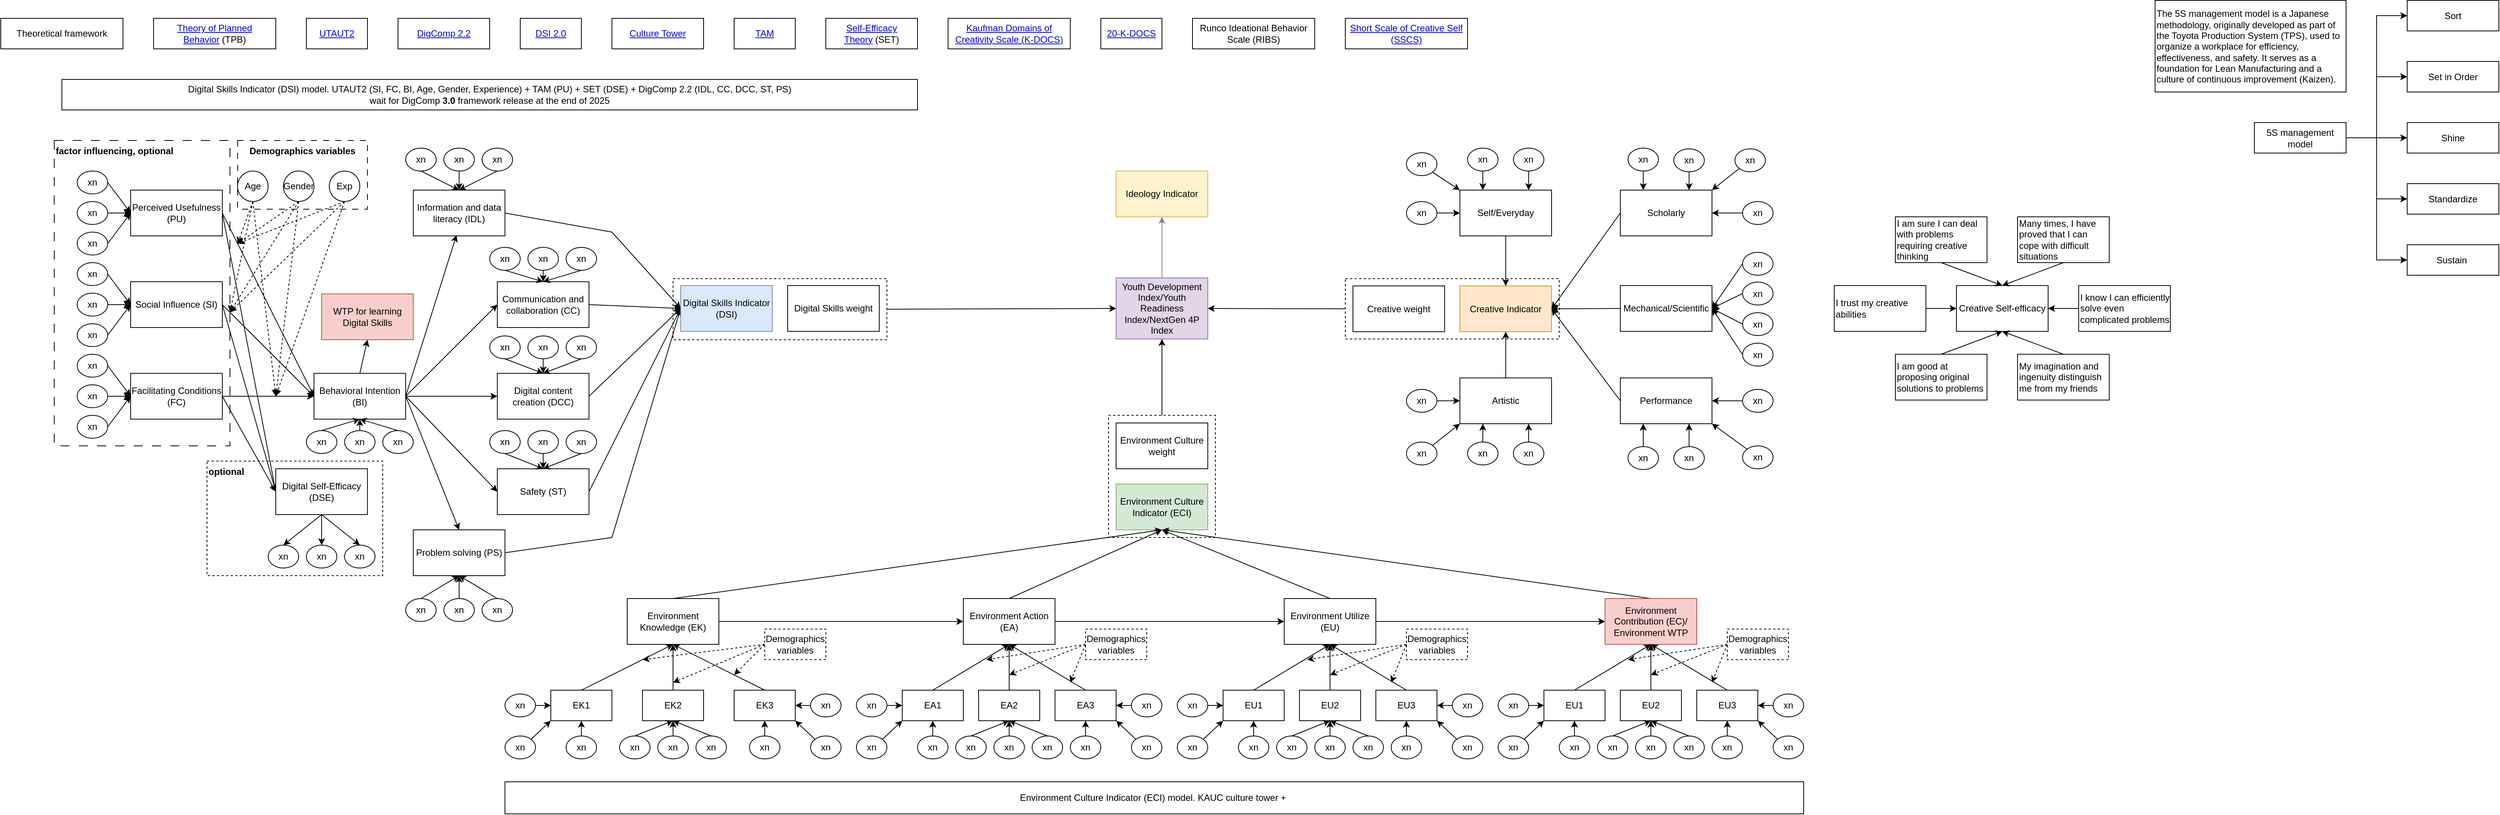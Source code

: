 <mxfile version="28.2.7">
  <diagram name="Page-1" id="uipzM7C1Z6QIqVT_M0VU">
    <mxGraphModel dx="983" dy="518" grid="1" gridSize="10" guides="1" tooltips="1" connect="1" arrows="1" fold="1" page="1" pageScale="1" pageWidth="3333" pageHeight="1875" math="0" shadow="0">
      <root>
        <mxCell id="0" />
        <mxCell id="1" parent="0" />
        <mxCell id="SNI8MoJUuGJRFXuR0oPV-26" value="factor influencing, optional" style="rounded=0;whiteSpace=wrap;html=1;fillColor=none;dashed=1;dashPattern=12 12;verticalAlign=top;fontStyle=1;align=left;" vertex="1" parent="1">
          <mxGeometry x="110" y="200" width="230" height="400" as="geometry" />
        </mxCell>
        <mxCell id="naN7DAV6BuH__tkbcKJ9-105" value="" style="rounded=0;whiteSpace=wrap;html=1;fillColor=none;dashed=1;" parent="1" vertex="1">
          <mxGeometry x="1800" y="381" width="280" height="79" as="geometry" />
        </mxCell>
        <mxCell id="WrVXneuRbyzUBc2z9xAi-4" value="" style="rounded=0;whiteSpace=wrap;html=1;fillColor=none;dashed=1;" parent="1" vertex="1">
          <mxGeometry x="1490" y="560" width="140" height="160" as="geometry" />
        </mxCell>
        <mxCell id="JraFAlGc5kjI8LkrbG-8-88" value="" style="rounded=0;whiteSpace=wrap;html=1;fillColor=none;dashed=1;" parent="1" vertex="1">
          <mxGeometry x="920" y="381" width="280" height="80" as="geometry" />
        </mxCell>
        <mxCell id="VJUpxQQ3Kgo22wYn7tkb-48" value="Digital Skills Indicator (DSI) model. UTAUT2 (SI, FC, BI, Age, Gender, Experience) + TAM (PU) + SET (DSE) + DigComp 2.2 (IDL, CC, DCC, ST, PS)&lt;div&gt;wait for&amp;nbsp;DigComp &lt;b&gt;3.0 &lt;/b&gt;framework release at the end of 2025&lt;/div&gt;" style="rounded=0;whiteSpace=wrap;html=1;" parent="1" vertex="1">
          <mxGeometry x="120" y="120" width="1120" height="40" as="geometry" />
        </mxCell>
        <mxCell id="JraFAlGc5kjI8LkrbG-8-7" value="&lt;a href=&quot;https://dx.doi.org/10.276/897803&quot;&gt;DSI 2.0&lt;/a&gt;" style="rounded=0;whiteSpace=wrap;html=1;" parent="1" vertex="1">
          <mxGeometry x="720" y="40" width="80" height="40" as="geometry" />
        </mxCell>
        <mxCell id="JraFAlGc5kjI8LkrbG-8-8" value="&lt;a href=&quot;https://dx.doi.org/10.276/115376&quot;&gt;DigComp 2.2&lt;/a&gt;" style="rounded=0;whiteSpace=wrap;html=1;" parent="1" vertex="1">
          <mxGeometry x="560" y="40" width="120" height="40" as="geometry" />
        </mxCell>
        <mxCell id="JraFAlGc5kjI8LkrbG-8-137" style="rounded=0;orthogonalLoop=1;jettySize=auto;html=1;exitX=1;exitY=0.5;exitDx=0;exitDy=0;entryX=0;entryY=0.5;entryDx=0;entryDy=0;" parent="1" source="JraFAlGc5kjI8LkrbG-8-9" target="JraFAlGc5kjI8LkrbG-8-14" edge="1">
          <mxGeometry relative="1" as="geometry">
            <Array as="points">
              <mxPoint x="840" y="320" />
            </Array>
          </mxGeometry>
        </mxCell>
        <mxCell id="JraFAlGc5kjI8LkrbG-8-9" value="Information and data literacy (IDL)" style="rounded=0;whiteSpace=wrap;html=1;" parent="1" vertex="1">
          <mxGeometry x="580" y="265" width="120" height="60" as="geometry" />
        </mxCell>
        <mxCell id="JraFAlGc5kjI8LkrbG-8-138" style="rounded=0;orthogonalLoop=1;jettySize=auto;html=1;exitX=1;exitY=0.5;exitDx=0;exitDy=0;entryX=0;entryY=0.5;entryDx=0;entryDy=0;" parent="1" source="JraFAlGc5kjI8LkrbG-8-10" target="JraFAlGc5kjI8LkrbG-8-14" edge="1">
          <mxGeometry relative="1" as="geometry" />
        </mxCell>
        <mxCell id="JraFAlGc5kjI8LkrbG-8-10" value="Communication and collaboration (CC)" style="rounded=0;whiteSpace=wrap;html=1;" parent="1" vertex="1">
          <mxGeometry x="690" y="385" width="120" height="60" as="geometry" />
        </mxCell>
        <mxCell id="JraFAlGc5kjI8LkrbG-8-94" style="rounded=0;orthogonalLoop=1;jettySize=auto;html=1;exitX=1;exitY=0.5;exitDx=0;exitDy=0;entryX=0;entryY=0.5;entryDx=0;entryDy=0;" parent="1" source="JraFAlGc5kjI8LkrbG-8-11" target="JraFAlGc5kjI8LkrbG-8-14" edge="1">
          <mxGeometry relative="1" as="geometry" />
        </mxCell>
        <mxCell id="JraFAlGc5kjI8LkrbG-8-11" value="Digital content creation (DCC)" style="rounded=0;whiteSpace=wrap;html=1;" parent="1" vertex="1">
          <mxGeometry x="690" y="505" width="120" height="60" as="geometry" />
        </mxCell>
        <mxCell id="JraFAlGc5kjI8LkrbG-8-139" style="rounded=0;orthogonalLoop=1;jettySize=auto;html=1;exitX=1;exitY=0.5;exitDx=0;exitDy=0;entryX=0;entryY=0.5;entryDx=0;entryDy=0;" parent="1" source="JraFAlGc5kjI8LkrbG-8-12" target="JraFAlGc5kjI8LkrbG-8-14" edge="1">
          <mxGeometry relative="1" as="geometry" />
        </mxCell>
        <mxCell id="JraFAlGc5kjI8LkrbG-8-12" value="Safety (ST)" style="rounded=0;whiteSpace=wrap;html=1;" parent="1" vertex="1">
          <mxGeometry x="690" y="630" width="120" height="60" as="geometry" />
        </mxCell>
        <mxCell id="JraFAlGc5kjI8LkrbG-8-140" style="rounded=0;orthogonalLoop=1;jettySize=auto;html=1;exitX=1;exitY=0.5;exitDx=0;exitDy=0;entryX=0;entryY=0.5;entryDx=0;entryDy=0;" parent="1" source="JraFAlGc5kjI8LkrbG-8-13" target="JraFAlGc5kjI8LkrbG-8-14" edge="1">
          <mxGeometry relative="1" as="geometry">
            <Array as="points">
              <mxPoint x="840" y="720" />
            </Array>
          </mxGeometry>
        </mxCell>
        <mxCell id="JraFAlGc5kjI8LkrbG-8-13" value="Problem solving (PS)" style="rounded=0;whiteSpace=wrap;html=1;" parent="1" vertex="1">
          <mxGeometry x="580" y="710" width="120" height="60" as="geometry" />
        </mxCell>
        <mxCell id="JraFAlGc5kjI8LkrbG-8-14" value="Digital Skills Indicator (DSI)" style="rounded=0;whiteSpace=wrap;html=1;fillColor=#dae8fc;strokeColor=#6c8ebf;" parent="1" vertex="1">
          <mxGeometry x="930" y="390" width="120" height="60" as="geometry" />
        </mxCell>
        <mxCell id="JraFAlGc5kjI8LkrbG-8-19" value="Theoretical framework" style="rounded=0;whiteSpace=wrap;html=1;" parent="1" vertex="1">
          <mxGeometry x="40" y="40" width="160" height="40" as="geometry" />
        </mxCell>
        <mxCell id="JraFAlGc5kjI8LkrbG-8-20" value="&lt;a href=&quot;https://cdn.serc.carleton.edu/images/ASCN/change_theories/collection/figure_1._theory_planned_behavior_model_adapted_from_ajzen_2005..webp&quot;&gt;Theory of Planned Behavior&lt;/a&gt;&amp;nbsp;(TPB)" style="rounded=0;whiteSpace=wrap;html=1;" parent="1" vertex="1">
          <mxGeometry x="240" y="40" width="160" height="40" as="geometry" />
        </mxCell>
        <mxCell id="JraFAlGc5kjI8LkrbG-8-22" value="&lt;a href=&quot;https://www.researchgate.net/profile/Andreea-Molnar/publication/261705281/figure/fig2/AS:296846040813569@1447785019231/UTAUT2-Venkatesh-et-al-2012_W640.jpg&quot;&gt;UTAUT2&lt;/a&gt;" style="rounded=0;whiteSpace=wrap;html=1;" parent="1" vertex="1">
          <mxGeometry x="440" y="40" width="80" height="40" as="geometry" />
        </mxCell>
        <mxCell id="JraFAlGc5kjI8LkrbG-8-37" value="Environment Culture Indicator (ECI)" style="rounded=0;whiteSpace=wrap;html=1;fillColor=#d5e8d4;strokeColor=#82b366;" parent="1" vertex="1">
          <mxGeometry x="1500" y="650" width="120" height="60" as="geometry" />
        </mxCell>
        <mxCell id="JraFAlGc5kjI8LkrbG-8-46" value="Creative Indicator" style="rounded=0;whiteSpace=wrap;html=1;fillColor=#ffe6cc;strokeColor=#d79b00;" parent="1" vertex="1">
          <mxGeometry x="1950" y="390.5" width="120" height="60" as="geometry" />
        </mxCell>
        <mxCell id="JraFAlGc5kjI8LkrbG-8-68" value="Ideology Indicator" style="rounded=0;whiteSpace=wrap;html=1;fillColor=#fff2cc;strokeColor=#d6b656;" parent="1" vertex="1">
          <mxGeometry x="1500" y="240" width="120" height="60" as="geometry" />
        </mxCell>
        <mxCell id="JraFAlGc5kjI8LkrbG-8-74" style="edgeStyle=orthogonalEdgeStyle;rounded=0;orthogonalLoop=1;jettySize=auto;html=1;exitX=0.5;exitY=0;exitDx=0;exitDy=0;entryX=0.5;entryY=1;entryDx=0;entryDy=0;fillColor=#e1d5e7;strokeColor=#9673a6;" parent="1" source="JraFAlGc5kjI8LkrbG-8-69" target="JraFAlGc5kjI8LkrbG-8-68" edge="1">
          <mxGeometry relative="1" as="geometry" />
        </mxCell>
        <mxCell id="JraFAlGc5kjI8LkrbG-8-69" value="&lt;div&gt;Youth Development Index/&lt;span style=&quot;background-color: transparent; color: light-dark(rgb(0, 0, 0), rgb(255, 255, 255));&quot;&gt;Youth Readiness Index/&lt;/span&gt;&lt;span style=&quot;background-color: transparent; color: light-dark(rgb(0, 0, 0), rgb(255, 255, 255));&quot;&gt;NextGen 4P Index&lt;/span&gt;&lt;/div&gt;" style="rounded=0;whiteSpace=wrap;html=1;fillColor=#e1d5e7;strokeColor=#9673a6;" parent="1" vertex="1">
          <mxGeometry x="1500" y="380" width="120" height="80" as="geometry" />
        </mxCell>
        <mxCell id="JraFAlGc5kjI8LkrbG-8-83" value="&lt;a href=&quot;https://media.springernature.com/full/springer-static/image/art%3A10.101%2Fs43621-024-00350-y/MediaObjects/43621_2024_350_Fig2_HTML.png&quot;&gt;Culture Tower&lt;/a&gt;" style="rounded=0;whiteSpace=wrap;html=1;" parent="1" vertex="1">
          <mxGeometry x="840" y="40" width="120" height="40" as="geometry" />
        </mxCell>
        <mxCell id="JraFAlGc5kjI8LkrbG-8-86" value="Digital Skills weight" style="rounded=0;whiteSpace=wrap;html=1;" parent="1" vertex="1">
          <mxGeometry x="1070" y="390" width="120" height="60" as="geometry" />
        </mxCell>
        <mxCell id="JraFAlGc5kjI8LkrbG-8-89" style="rounded=0;orthogonalLoop=1;jettySize=auto;html=1;exitX=1;exitY=0.5;exitDx=0;exitDy=0;entryX=0;entryY=0.5;entryDx=0;entryDy=0;" parent="1" source="JraFAlGc5kjI8LkrbG-8-88" target="JraFAlGc5kjI8LkrbG-8-69" edge="1">
          <mxGeometry relative="1" as="geometry" />
        </mxCell>
        <mxCell id="JraFAlGc5kjI8LkrbG-8-132" style="rounded=0;orthogonalLoop=1;jettySize=auto;html=1;exitX=1;exitY=0.5;exitDx=0;exitDy=0;entryX=0;entryY=0.5;entryDx=0;entryDy=0;" parent="1" source="JraFAlGc5kjI8LkrbG-8-127" target="JraFAlGc5kjI8LkrbG-8-130" edge="1">
          <mxGeometry relative="1" as="geometry" />
        </mxCell>
        <mxCell id="WrVXneuRbyzUBc2z9xAi-40" style="rounded=0;orthogonalLoop=1;jettySize=auto;html=1;exitX=1;exitY=0.5;exitDx=0;exitDy=0;entryX=0;entryY=0.5;entryDx=0;entryDy=0;" parent="1" source="JraFAlGc5kjI8LkrbG-8-127" target="WrVXneuRbyzUBc2z9xAi-28" edge="1">
          <mxGeometry relative="1" as="geometry" />
        </mxCell>
        <mxCell id="JraFAlGc5kjI8LkrbG-8-127" value="Social Influence (SI)" style="rounded=0;whiteSpace=wrap;html=1;" parent="1" vertex="1">
          <mxGeometry x="210" y="385" width="120" height="60" as="geometry" />
        </mxCell>
        <mxCell id="JraFAlGc5kjI8LkrbG-8-134" style="rounded=0;orthogonalLoop=1;jettySize=auto;html=1;exitX=1;exitY=0.5;exitDx=0;exitDy=0;entryX=0;entryY=0.5;entryDx=0;entryDy=0;" parent="1" source="JraFAlGc5kjI8LkrbG-8-128" target="JraFAlGc5kjI8LkrbG-8-130" edge="1">
          <mxGeometry relative="1" as="geometry" />
        </mxCell>
        <mxCell id="WrVXneuRbyzUBc2z9xAi-39" style="rounded=0;orthogonalLoop=1;jettySize=auto;html=1;exitX=1;exitY=0.5;exitDx=0;exitDy=0;entryX=0;entryY=0.5;entryDx=0;entryDy=0;" parent="1" source="JraFAlGc5kjI8LkrbG-8-128" target="WrVXneuRbyzUBc2z9xAi-28" edge="1">
          <mxGeometry relative="1" as="geometry" />
        </mxCell>
        <mxCell id="JraFAlGc5kjI8LkrbG-8-128" value="Perceived Usefulness (PU)" style="rounded=0;whiteSpace=wrap;html=1;" parent="1" vertex="1">
          <mxGeometry x="210" y="265" width="120" height="60" as="geometry" />
        </mxCell>
        <mxCell id="JraFAlGc5kjI8LkrbG-8-133" style="rounded=0;orthogonalLoop=1;jettySize=auto;html=1;exitX=1;exitY=0.5;exitDx=0;exitDy=0;entryX=0;entryY=0.5;entryDx=0;entryDy=0;" parent="1" source="JraFAlGc5kjI8LkrbG-8-129" target="JraFAlGc5kjI8LkrbG-8-130" edge="1">
          <mxGeometry relative="1" as="geometry" />
        </mxCell>
        <mxCell id="WrVXneuRbyzUBc2z9xAi-41" style="rounded=0;orthogonalLoop=1;jettySize=auto;html=1;exitX=1;exitY=0.5;exitDx=0;exitDy=0;entryX=0;entryY=0.5;entryDx=0;entryDy=0;" parent="1" source="JraFAlGc5kjI8LkrbG-8-129" target="WrVXneuRbyzUBc2z9xAi-28" edge="1">
          <mxGeometry relative="1" as="geometry" />
        </mxCell>
        <mxCell id="JraFAlGc5kjI8LkrbG-8-129" value="Facilitating Conditions (FC)" style="rounded=0;whiteSpace=wrap;html=1;" parent="1" vertex="1">
          <mxGeometry x="210" y="505" width="120" height="60" as="geometry" />
        </mxCell>
        <mxCell id="JraFAlGc5kjI8LkrbG-8-141" style="rounded=0;orthogonalLoop=1;jettySize=auto;html=1;exitX=1;exitY=0.5;exitDx=0;exitDy=0;entryX=0.471;entryY=0.983;entryDx=0;entryDy=0;entryPerimeter=0;" parent="1" source="JraFAlGc5kjI8LkrbG-8-130" target="JraFAlGc5kjI8LkrbG-8-9" edge="1">
          <mxGeometry relative="1" as="geometry" />
        </mxCell>
        <mxCell id="JraFAlGc5kjI8LkrbG-8-142" style="rounded=0;orthogonalLoop=1;jettySize=auto;html=1;exitX=1;exitY=0.5;exitDx=0;exitDy=0;entryX=0;entryY=0.5;entryDx=0;entryDy=0;" parent="1" source="JraFAlGc5kjI8LkrbG-8-130" target="JraFAlGc5kjI8LkrbG-8-10" edge="1">
          <mxGeometry relative="1" as="geometry" />
        </mxCell>
        <mxCell id="JraFAlGc5kjI8LkrbG-8-143" style="rounded=0;orthogonalLoop=1;jettySize=auto;html=1;exitX=1;exitY=0.5;exitDx=0;exitDy=0;entryX=0;entryY=0.5;entryDx=0;entryDy=0;" parent="1" source="JraFAlGc5kjI8LkrbG-8-130" target="JraFAlGc5kjI8LkrbG-8-11" edge="1">
          <mxGeometry relative="1" as="geometry" />
        </mxCell>
        <mxCell id="JraFAlGc5kjI8LkrbG-8-144" style="rounded=0;orthogonalLoop=1;jettySize=auto;html=1;exitX=1;exitY=0.5;exitDx=0;exitDy=0;entryX=0;entryY=0.5;entryDx=0;entryDy=0;" parent="1" source="JraFAlGc5kjI8LkrbG-8-130" target="JraFAlGc5kjI8LkrbG-8-12" edge="1">
          <mxGeometry relative="1" as="geometry" />
        </mxCell>
        <mxCell id="JraFAlGc5kjI8LkrbG-8-145" style="rounded=0;orthogonalLoop=1;jettySize=auto;html=1;exitX=1;exitY=0.5;exitDx=0;exitDy=0;entryX=0.5;entryY=0;entryDx=0;entryDy=0;" parent="1" source="JraFAlGc5kjI8LkrbG-8-130" target="JraFAlGc5kjI8LkrbG-8-13" edge="1">
          <mxGeometry relative="1" as="geometry" />
        </mxCell>
        <mxCell id="naN7DAV6BuH__tkbcKJ9-104" style="rounded=0;orthogonalLoop=1;jettySize=auto;html=1;exitX=0.5;exitY=0;exitDx=0;exitDy=0;entryX=0.5;entryY=1;entryDx=0;entryDy=0;" parent="1" source="JraFAlGc5kjI8LkrbG-8-130" target="naN7DAV6BuH__tkbcKJ9-103" edge="1">
          <mxGeometry relative="1" as="geometry" />
        </mxCell>
        <mxCell id="JraFAlGc5kjI8LkrbG-8-130" value="Behavioral Intention (BI)" style="rounded=0;whiteSpace=wrap;html=1;" parent="1" vertex="1">
          <mxGeometry x="450" y="505" width="120" height="60" as="geometry" />
        </mxCell>
        <UserObject label="&lt;a href=&quot;https://upload.wikimedia.org/wikipedia/commons/6/67/Technology_Acceptance_Model.png&quot;&gt;TAM&lt;/a&gt;" linkTarget="_blank" id="WrVXneuRbyzUBc2z9xAi-1">
          <mxCell style="rounded=0;whiteSpace=wrap;html=1;" parent="1" vertex="1">
            <mxGeometry x="1000" y="40" width="80" height="40" as="geometry" />
          </mxCell>
        </UserObject>
        <mxCell id="WrVXneuRbyzUBc2z9xAi-2" value="Environment Culture weight" style="rounded=0;whiteSpace=wrap;html=1;" parent="1" vertex="1">
          <mxGeometry x="1500" y="570" width="120" height="60" as="geometry" />
        </mxCell>
        <mxCell id="WrVXneuRbyzUBc2z9xAi-5" style="rounded=0;orthogonalLoop=1;jettySize=auto;html=1;exitX=0.5;exitY=0;exitDx=0;exitDy=0;entryX=0.5;entryY=1;entryDx=0;entryDy=0;" parent="1" source="WrVXneuRbyzUBc2z9xAi-4" target="JraFAlGc5kjI8LkrbG-8-69" edge="1">
          <mxGeometry relative="1" as="geometry" />
        </mxCell>
        <mxCell id="WrVXneuRbyzUBc2z9xAi-11" style="rounded=0;orthogonalLoop=1;jettySize=auto;html=1;exitX=0.5;exitY=0;exitDx=0;exitDy=0;entryX=0.5;entryY=1;entryDx=0;entryDy=0;" parent="1" source="WrVXneuRbyzUBc2z9xAi-6" target="JraFAlGc5kjI8LkrbG-8-37" edge="1">
          <mxGeometry relative="1" as="geometry" />
        </mxCell>
        <mxCell id="naN7DAV6BuH__tkbcKJ9-25" style="rounded=0;orthogonalLoop=1;jettySize=auto;html=1;exitX=1;exitY=0.5;exitDx=0;exitDy=0;entryX=0;entryY=0.5;entryDx=0;entryDy=0;" parent="1" source="WrVXneuRbyzUBc2z9xAi-6" target="WrVXneuRbyzUBc2z9xAi-7" edge="1">
          <mxGeometry relative="1" as="geometry" />
        </mxCell>
        <mxCell id="WrVXneuRbyzUBc2z9xAi-6" value="Environment Knowledge (EK)" style="rounded=0;whiteSpace=wrap;html=1;strokeColor=default;" parent="1" vertex="1">
          <mxGeometry x="860" y="800" width="120" height="60" as="geometry" />
        </mxCell>
        <mxCell id="WrVXneuRbyzUBc2z9xAi-12" style="rounded=0;orthogonalLoop=1;jettySize=auto;html=1;exitX=0.5;exitY=0;exitDx=0;exitDy=0;entryX=0.5;entryY=1;entryDx=0;entryDy=0;" parent="1" source="WrVXneuRbyzUBc2z9xAi-7" target="JraFAlGc5kjI8LkrbG-8-37" edge="1">
          <mxGeometry relative="1" as="geometry" />
        </mxCell>
        <mxCell id="naN7DAV6BuH__tkbcKJ9-26" style="rounded=0;orthogonalLoop=1;jettySize=auto;html=1;exitX=1;exitY=0.5;exitDx=0;exitDy=0;entryX=0;entryY=0.5;entryDx=0;entryDy=0;" parent="1" source="WrVXneuRbyzUBc2z9xAi-7" target="WrVXneuRbyzUBc2z9xAi-8" edge="1">
          <mxGeometry relative="1" as="geometry" />
        </mxCell>
        <mxCell id="WrVXneuRbyzUBc2z9xAi-7" value="Environment Action (EA)" style="rounded=0;whiteSpace=wrap;html=1;" parent="1" vertex="1">
          <mxGeometry x="1300" y="800" width="120" height="60" as="geometry" />
        </mxCell>
        <mxCell id="WrVXneuRbyzUBc2z9xAi-13" style="rounded=0;orthogonalLoop=1;jettySize=auto;html=1;exitX=0.5;exitY=0;exitDx=0;exitDy=0;entryX=0.5;entryY=1;entryDx=0;entryDy=0;" parent="1" source="WrVXneuRbyzUBc2z9xAi-8" target="JraFAlGc5kjI8LkrbG-8-37" edge="1">
          <mxGeometry relative="1" as="geometry" />
        </mxCell>
        <mxCell id="naN7DAV6BuH__tkbcKJ9-27" style="rounded=0;orthogonalLoop=1;jettySize=auto;html=1;exitX=1;exitY=0.5;exitDx=0;exitDy=0;entryX=0;entryY=0.5;entryDx=0;entryDy=0;" parent="1" source="WrVXneuRbyzUBc2z9xAi-8" target="WrVXneuRbyzUBc2z9xAi-9" edge="1">
          <mxGeometry relative="1" as="geometry" />
        </mxCell>
        <mxCell id="WrVXneuRbyzUBc2z9xAi-8" value="Environment Utilize (EU)" style="rounded=0;whiteSpace=wrap;html=1;" parent="1" vertex="1">
          <mxGeometry x="1720" y="800" width="120" height="60" as="geometry" />
        </mxCell>
        <mxCell id="WrVXneuRbyzUBc2z9xAi-14" style="rounded=0;orthogonalLoop=1;jettySize=auto;html=1;exitX=0.5;exitY=0;exitDx=0;exitDy=0;entryX=0.5;entryY=1;entryDx=0;entryDy=0;" parent="1" source="WrVXneuRbyzUBc2z9xAi-9" target="JraFAlGc5kjI8LkrbG-8-37" edge="1">
          <mxGeometry relative="1" as="geometry" />
        </mxCell>
        <mxCell id="WrVXneuRbyzUBc2z9xAi-9" value="Environment Contribution (EC)/ Environment WTP" style="rounded=0;whiteSpace=wrap;html=1;fillColor=#f8cecc;strokeColor=#b85450;" parent="1" vertex="1">
          <mxGeometry x="2140" y="800" width="120" height="60" as="geometry" />
        </mxCell>
        <mxCell id="WrVXneuRbyzUBc2z9xAi-18" style="rounded=0;orthogonalLoop=1;jettySize=auto;html=1;exitX=1;exitY=0.5;exitDx=0;exitDy=0;entryX=0;entryY=0.5;entryDx=0;entryDy=0;" parent="1" source="WrVXneuRbyzUBc2z9xAi-15" target="JraFAlGc5kjI8LkrbG-8-128" edge="1">
          <mxGeometry relative="1" as="geometry" />
        </mxCell>
        <mxCell id="WrVXneuRbyzUBc2z9xAi-15" value="xn" style="ellipse;whiteSpace=wrap;html=1;" parent="1" vertex="1">
          <mxGeometry x="140" y="240" width="40" height="30" as="geometry" />
        </mxCell>
        <mxCell id="WrVXneuRbyzUBc2z9xAi-19" style="rounded=0;orthogonalLoop=1;jettySize=auto;html=1;exitX=1;exitY=0.5;exitDx=0;exitDy=0;entryX=0;entryY=0.5;entryDx=0;entryDy=0;" parent="1" source="WrVXneuRbyzUBc2z9xAi-16" target="JraFAlGc5kjI8LkrbG-8-128" edge="1">
          <mxGeometry relative="1" as="geometry" />
        </mxCell>
        <mxCell id="WrVXneuRbyzUBc2z9xAi-16" value="xn" style="ellipse;whiteSpace=wrap;html=1;" parent="1" vertex="1">
          <mxGeometry x="140" y="280" width="40" height="30" as="geometry" />
        </mxCell>
        <mxCell id="WrVXneuRbyzUBc2z9xAi-20" style="rounded=0;orthogonalLoop=1;jettySize=auto;html=1;exitX=1;exitY=0.5;exitDx=0;exitDy=0;entryX=0;entryY=0.5;entryDx=0;entryDy=0;" parent="1" source="WrVXneuRbyzUBc2z9xAi-17" target="JraFAlGc5kjI8LkrbG-8-128" edge="1">
          <mxGeometry relative="1" as="geometry" />
        </mxCell>
        <mxCell id="WrVXneuRbyzUBc2z9xAi-17" value="xn" style="ellipse;whiteSpace=wrap;html=1;" parent="1" vertex="1">
          <mxGeometry x="140" y="320" width="40" height="30" as="geometry" />
        </mxCell>
        <mxCell id="WrVXneuRbyzUBc2z9xAi-24" style="rounded=0;orthogonalLoop=1;jettySize=auto;html=1;exitX=1;exitY=0.5;exitDx=0;exitDy=0;entryX=0;entryY=0.5;entryDx=0;entryDy=0;" parent="1" source="WrVXneuRbyzUBc2z9xAi-21" target="JraFAlGc5kjI8LkrbG-8-127" edge="1">
          <mxGeometry relative="1" as="geometry" />
        </mxCell>
        <mxCell id="WrVXneuRbyzUBc2z9xAi-21" value="xn" style="ellipse;whiteSpace=wrap;html=1;" parent="1" vertex="1">
          <mxGeometry x="140" y="360" width="40" height="30" as="geometry" />
        </mxCell>
        <mxCell id="WrVXneuRbyzUBc2z9xAi-26" style="rounded=0;orthogonalLoop=1;jettySize=auto;html=1;exitX=1;exitY=0.5;exitDx=0;exitDy=0;entryX=0;entryY=0.5;entryDx=0;entryDy=0;" parent="1" source="WrVXneuRbyzUBc2z9xAi-22" target="JraFAlGc5kjI8LkrbG-8-127" edge="1">
          <mxGeometry relative="1" as="geometry" />
        </mxCell>
        <mxCell id="WrVXneuRbyzUBc2z9xAi-22" value="xn" style="ellipse;whiteSpace=wrap;html=1;" parent="1" vertex="1">
          <mxGeometry x="140" y="400" width="40" height="30" as="geometry" />
        </mxCell>
        <mxCell id="WrVXneuRbyzUBc2z9xAi-27" style="rounded=0;orthogonalLoop=1;jettySize=auto;html=1;exitX=1;exitY=0.5;exitDx=0;exitDy=0;entryX=0;entryY=0.5;entryDx=0;entryDy=0;" parent="1" source="WrVXneuRbyzUBc2z9xAi-23" target="JraFAlGc5kjI8LkrbG-8-127" edge="1">
          <mxGeometry relative="1" as="geometry" />
        </mxCell>
        <mxCell id="WrVXneuRbyzUBc2z9xAi-23" value="xn" style="ellipse;whiteSpace=wrap;html=1;" parent="1" vertex="1">
          <mxGeometry x="140" y="440" width="40" height="30" as="geometry" />
        </mxCell>
        <mxCell id="WrVXneuRbyzUBc2z9xAi-67" style="rounded=0;orthogonalLoop=1;jettySize=auto;html=1;exitX=0.5;exitY=1;exitDx=0;exitDy=0;entryX=0.5;entryY=0;entryDx=0;entryDy=0;" parent="1" source="WrVXneuRbyzUBc2z9xAi-28" target="WrVXneuRbyzUBc2z9xAi-59" edge="1">
          <mxGeometry relative="1" as="geometry" />
        </mxCell>
        <mxCell id="WrVXneuRbyzUBc2z9xAi-68" style="rounded=0;orthogonalLoop=1;jettySize=auto;html=1;exitX=0.5;exitY=1;exitDx=0;exitDy=0;" parent="1" source="WrVXneuRbyzUBc2z9xAi-28" target="WrVXneuRbyzUBc2z9xAi-60" edge="1">
          <mxGeometry relative="1" as="geometry" />
        </mxCell>
        <mxCell id="WrVXneuRbyzUBc2z9xAi-69" style="rounded=0;orthogonalLoop=1;jettySize=auto;html=1;exitX=0.5;exitY=1;exitDx=0;exitDy=0;entryX=0.5;entryY=0;entryDx=0;entryDy=0;" parent="1" source="WrVXneuRbyzUBc2z9xAi-28" target="WrVXneuRbyzUBc2z9xAi-61" edge="1">
          <mxGeometry relative="1" as="geometry" />
        </mxCell>
        <mxCell id="WrVXneuRbyzUBc2z9xAi-28" value="Digital Self-Efficacy (DSE)" style="rounded=0;whiteSpace=wrap;html=1;" parent="1" vertex="1">
          <mxGeometry x="400" y="630" width="120" height="60" as="geometry" />
        </mxCell>
        <mxCell id="WrVXneuRbyzUBc2z9xAi-36" style="rounded=0;orthogonalLoop=1;jettySize=auto;html=1;exitX=1;exitY=0.5;exitDx=0;exitDy=0;entryX=0;entryY=0.5;entryDx=0;entryDy=0;" parent="1" source="WrVXneuRbyzUBc2z9xAi-29" target="JraFAlGc5kjI8LkrbG-8-129" edge="1">
          <mxGeometry relative="1" as="geometry" />
        </mxCell>
        <mxCell id="WrVXneuRbyzUBc2z9xAi-29" value="xn" style="ellipse;whiteSpace=wrap;html=1;" parent="1" vertex="1">
          <mxGeometry x="140" y="480" width="40" height="30" as="geometry" />
        </mxCell>
        <mxCell id="WrVXneuRbyzUBc2z9xAi-37" style="rounded=0;orthogonalLoop=1;jettySize=auto;html=1;exitX=1;exitY=0.5;exitDx=0;exitDy=0;entryX=0;entryY=0.5;entryDx=0;entryDy=0;" parent="1" source="WrVXneuRbyzUBc2z9xAi-30" target="JraFAlGc5kjI8LkrbG-8-129" edge="1">
          <mxGeometry relative="1" as="geometry" />
        </mxCell>
        <mxCell id="WrVXneuRbyzUBc2z9xAi-30" value="xn" style="ellipse;whiteSpace=wrap;html=1;" parent="1" vertex="1">
          <mxGeometry x="140" y="520" width="40" height="30" as="geometry" />
        </mxCell>
        <mxCell id="WrVXneuRbyzUBc2z9xAi-38" style="rounded=0;orthogonalLoop=1;jettySize=auto;html=1;exitX=1;exitY=0.5;exitDx=0;exitDy=0;entryX=0;entryY=0.5;entryDx=0;entryDy=0;" parent="1" source="WrVXneuRbyzUBc2z9xAi-31" target="JraFAlGc5kjI8LkrbG-8-129" edge="1">
          <mxGeometry relative="1" as="geometry" />
        </mxCell>
        <mxCell id="WrVXneuRbyzUBc2z9xAi-31" value="xn" style="ellipse;whiteSpace=wrap;html=1;" parent="1" vertex="1">
          <mxGeometry x="140" y="560" width="40" height="30" as="geometry" />
        </mxCell>
        <mxCell id="WrVXneuRbyzUBc2z9xAi-42" style="rounded=0;orthogonalLoop=1;jettySize=auto;html=1;exitX=0.5;exitY=1;exitDx=0;exitDy=0;dashed=1;" parent="1" source="WrVXneuRbyzUBc2z9xAi-32" edge="1">
          <mxGeometry relative="1" as="geometry">
            <mxPoint x="350" y="335" as="targetPoint" />
          </mxGeometry>
        </mxCell>
        <mxCell id="WrVXneuRbyzUBc2z9xAi-46" style="rounded=0;orthogonalLoop=1;jettySize=auto;html=1;exitX=0.5;exitY=1;exitDx=0;exitDy=0;dashed=1;" parent="1" source="WrVXneuRbyzUBc2z9xAi-32" edge="1">
          <mxGeometry relative="1" as="geometry">
            <mxPoint x="340" y="425" as="targetPoint" />
          </mxGeometry>
        </mxCell>
        <mxCell id="WrVXneuRbyzUBc2z9xAi-49" style="rounded=0;orthogonalLoop=1;jettySize=auto;html=1;exitX=0.5;exitY=1;exitDx=0;exitDy=0;dashed=1;" parent="1" source="WrVXneuRbyzUBc2z9xAi-32" edge="1">
          <mxGeometry relative="1" as="geometry">
            <mxPoint x="400" y="535" as="targetPoint" />
          </mxGeometry>
        </mxCell>
        <mxCell id="WrVXneuRbyzUBc2z9xAi-32" value="Age" style="ellipse;whiteSpace=wrap;html=1;" parent="1" vertex="1">
          <mxGeometry x="350" y="240" width="40" height="40" as="geometry" />
        </mxCell>
        <mxCell id="WrVXneuRbyzUBc2z9xAi-53" style="rounded=0;orthogonalLoop=1;jettySize=auto;html=1;exitX=0.5;exitY=1;exitDx=0;exitDy=0;dashed=1;" parent="1" source="WrVXneuRbyzUBc2z9xAi-34" edge="1">
          <mxGeometry relative="1" as="geometry">
            <mxPoint x="350" y="335" as="targetPoint" />
          </mxGeometry>
        </mxCell>
        <mxCell id="WrVXneuRbyzUBc2z9xAi-54" style="rounded=0;orthogonalLoop=1;jettySize=auto;html=1;exitX=0.5;exitY=1;exitDx=0;exitDy=0;dashed=1;" parent="1" source="WrVXneuRbyzUBc2z9xAi-34" edge="1">
          <mxGeometry relative="1" as="geometry">
            <mxPoint x="340" y="425" as="targetPoint" />
          </mxGeometry>
        </mxCell>
        <mxCell id="WrVXneuRbyzUBc2z9xAi-63" style="rounded=0;orthogonalLoop=1;jettySize=auto;html=1;exitX=0.5;exitY=1;exitDx=0;exitDy=0;dashed=1;" parent="1" source="WrVXneuRbyzUBc2z9xAi-34" edge="1">
          <mxGeometry relative="1" as="geometry">
            <mxPoint x="400" y="535" as="targetPoint" />
          </mxGeometry>
        </mxCell>
        <mxCell id="WrVXneuRbyzUBc2z9xAi-34" value="Exp" style="ellipse;whiteSpace=wrap;html=1;" parent="1" vertex="1">
          <mxGeometry x="470" y="240" width="40" height="40" as="geometry" />
        </mxCell>
        <mxCell id="WrVXneuRbyzUBc2z9xAi-43" style="rounded=0;orthogonalLoop=1;jettySize=auto;html=1;exitX=0.5;exitY=1;exitDx=0;exitDy=0;dashed=1;" parent="1" source="WrVXneuRbyzUBc2z9xAi-35" edge="1">
          <mxGeometry relative="1" as="geometry">
            <mxPoint x="350" y="335" as="targetPoint" />
          </mxGeometry>
        </mxCell>
        <mxCell id="WrVXneuRbyzUBc2z9xAi-47" style="rounded=0;orthogonalLoop=1;jettySize=auto;html=1;exitX=0.5;exitY=1;exitDx=0;exitDy=0;dashed=1;" parent="1" source="WrVXneuRbyzUBc2z9xAi-35" edge="1">
          <mxGeometry relative="1" as="geometry">
            <mxPoint x="340" y="425" as="targetPoint" />
          </mxGeometry>
        </mxCell>
        <mxCell id="WrVXneuRbyzUBc2z9xAi-50" style="rounded=0;orthogonalLoop=1;jettySize=auto;html=1;exitX=0.5;exitY=1;exitDx=0;exitDy=0;dashed=1;" parent="1" source="WrVXneuRbyzUBc2z9xAi-35" edge="1">
          <mxGeometry relative="1" as="geometry">
            <mxPoint x="400" y="535" as="targetPoint" />
          </mxGeometry>
        </mxCell>
        <mxCell id="WrVXneuRbyzUBc2z9xAi-35" value="Gender" style="ellipse;whiteSpace=wrap;html=1;" parent="1" vertex="1">
          <mxGeometry x="410" y="240" width="40" height="40" as="geometry" />
        </mxCell>
        <mxCell id="naN7DAV6BuH__tkbcKJ9-100" style="rounded=0;orthogonalLoop=1;jettySize=auto;html=1;exitX=0.5;exitY=0;exitDx=0;exitDy=0;entryX=0.5;entryY=1;entryDx=0;entryDy=0;" parent="1" source="WrVXneuRbyzUBc2z9xAi-56" target="JraFAlGc5kjI8LkrbG-8-130" edge="1">
          <mxGeometry relative="1" as="geometry" />
        </mxCell>
        <mxCell id="WrVXneuRbyzUBc2z9xAi-56" value="xn" style="ellipse;whiteSpace=wrap;html=1;" parent="1" vertex="1">
          <mxGeometry x="440" y="580" width="40" height="30" as="geometry" />
        </mxCell>
        <mxCell id="naN7DAV6BuH__tkbcKJ9-101" style="rounded=0;orthogonalLoop=1;jettySize=auto;html=1;exitX=0.5;exitY=0;exitDx=0;exitDy=0;entryX=0.5;entryY=1;entryDx=0;entryDy=0;" parent="1" source="WrVXneuRbyzUBc2z9xAi-57" target="JraFAlGc5kjI8LkrbG-8-130" edge="1">
          <mxGeometry relative="1" as="geometry" />
        </mxCell>
        <mxCell id="WrVXneuRbyzUBc2z9xAi-57" value="xn" style="ellipse;whiteSpace=wrap;html=1;" parent="1" vertex="1">
          <mxGeometry x="490" y="580" width="40" height="30" as="geometry" />
        </mxCell>
        <mxCell id="naN7DAV6BuH__tkbcKJ9-102" style="rounded=0;orthogonalLoop=1;jettySize=auto;html=1;exitX=0.5;exitY=0;exitDx=0;exitDy=0;entryX=0.5;entryY=1;entryDx=0;entryDy=0;" parent="1" source="WrVXneuRbyzUBc2z9xAi-58" target="JraFAlGc5kjI8LkrbG-8-130" edge="1">
          <mxGeometry relative="1" as="geometry" />
        </mxCell>
        <mxCell id="WrVXneuRbyzUBc2z9xAi-58" value="xn" style="ellipse;whiteSpace=wrap;html=1;" parent="1" vertex="1">
          <mxGeometry x="540" y="580" width="40" height="30" as="geometry" />
        </mxCell>
        <mxCell id="WrVXneuRbyzUBc2z9xAi-59" value="xn" style="ellipse;whiteSpace=wrap;html=1;" parent="1" vertex="1">
          <mxGeometry x="390" y="730" width="40" height="30" as="geometry" />
        </mxCell>
        <mxCell id="WrVXneuRbyzUBc2z9xAi-60" value="xn" style="ellipse;whiteSpace=wrap;html=1;" parent="1" vertex="1">
          <mxGeometry x="440" y="730" width="40" height="30" as="geometry" />
        </mxCell>
        <mxCell id="WrVXneuRbyzUBc2z9xAi-61" value="xn" style="ellipse;whiteSpace=wrap;html=1;" parent="1" vertex="1">
          <mxGeometry x="490" y="730" width="40" height="30" as="geometry" />
        </mxCell>
        <mxCell id="WrVXneuRbyzUBc2z9xAi-73" style="rounded=0;orthogonalLoop=1;jettySize=auto;html=1;exitX=0.5;exitY=1;exitDx=0;exitDy=0;entryX=0.5;entryY=0;entryDx=0;entryDy=0;" parent="1" source="WrVXneuRbyzUBc2z9xAi-70" target="JraFAlGc5kjI8LkrbG-8-9" edge="1">
          <mxGeometry relative="1" as="geometry" />
        </mxCell>
        <mxCell id="WrVXneuRbyzUBc2z9xAi-70" value="xn" style="ellipse;whiteSpace=wrap;html=1;" parent="1" vertex="1">
          <mxGeometry x="570" y="210" width="40" height="30" as="geometry" />
        </mxCell>
        <mxCell id="WrVXneuRbyzUBc2z9xAi-74" style="rounded=0;orthogonalLoop=1;jettySize=auto;html=1;exitX=0.5;exitY=1;exitDx=0;exitDy=0;entryX=0.5;entryY=0;entryDx=0;entryDy=0;" parent="1" source="WrVXneuRbyzUBc2z9xAi-71" target="JraFAlGc5kjI8LkrbG-8-9" edge="1">
          <mxGeometry relative="1" as="geometry" />
        </mxCell>
        <mxCell id="WrVXneuRbyzUBc2z9xAi-71" value="xn" style="ellipse;whiteSpace=wrap;html=1;" parent="1" vertex="1">
          <mxGeometry x="620" y="210" width="40" height="30" as="geometry" />
        </mxCell>
        <mxCell id="WrVXneuRbyzUBc2z9xAi-75" style="rounded=0;orthogonalLoop=1;jettySize=auto;html=1;exitX=0.5;exitY=1;exitDx=0;exitDy=0;entryX=0.5;entryY=0;entryDx=0;entryDy=0;" parent="1" source="WrVXneuRbyzUBc2z9xAi-72" target="JraFAlGc5kjI8LkrbG-8-9" edge="1">
          <mxGeometry relative="1" as="geometry" />
        </mxCell>
        <mxCell id="WrVXneuRbyzUBc2z9xAi-72" value="xn" style="ellipse;whiteSpace=wrap;html=1;" parent="1" vertex="1">
          <mxGeometry x="670" y="210" width="40" height="30" as="geometry" />
        </mxCell>
        <mxCell id="SB87xNjmSi2wmei-VaDg-3" style="rounded=0;orthogonalLoop=1;jettySize=auto;html=1;exitX=0.5;exitY=1;exitDx=0;exitDy=0;entryX=0.5;entryY=0;entryDx=0;entryDy=0;" parent="1" source="WrVXneuRbyzUBc2z9xAi-79" target="JraFAlGc5kjI8LkrbG-8-10" edge="1">
          <mxGeometry relative="1" as="geometry" />
        </mxCell>
        <mxCell id="WrVXneuRbyzUBc2z9xAi-79" value="xn" style="ellipse;whiteSpace=wrap;html=1;" parent="1" vertex="1">
          <mxGeometry x="680" y="340" width="40" height="30" as="geometry" />
        </mxCell>
        <mxCell id="SB87xNjmSi2wmei-VaDg-2" style="rounded=0;orthogonalLoop=1;jettySize=auto;html=1;exitX=0.5;exitY=1;exitDx=0;exitDy=0;entryX=0.5;entryY=0;entryDx=0;entryDy=0;" parent="1" source="WrVXneuRbyzUBc2z9xAi-80" target="JraFAlGc5kjI8LkrbG-8-10" edge="1">
          <mxGeometry relative="1" as="geometry" />
        </mxCell>
        <mxCell id="WrVXneuRbyzUBc2z9xAi-80" value="xn" style="ellipse;whiteSpace=wrap;html=1;" parent="1" vertex="1">
          <mxGeometry x="730" y="340" width="40" height="30" as="geometry" />
        </mxCell>
        <mxCell id="SB87xNjmSi2wmei-VaDg-1" style="rounded=0;orthogonalLoop=1;jettySize=auto;html=1;exitX=0.5;exitY=1;exitDx=0;exitDy=0;entryX=0.5;entryY=0;entryDx=0;entryDy=0;" parent="1" source="WrVXneuRbyzUBc2z9xAi-81" target="JraFAlGc5kjI8LkrbG-8-10" edge="1">
          <mxGeometry relative="1" as="geometry" />
        </mxCell>
        <mxCell id="WrVXneuRbyzUBc2z9xAi-81" value="xn" style="ellipse;whiteSpace=wrap;html=1;" parent="1" vertex="1">
          <mxGeometry x="780" y="340" width="40" height="30" as="geometry" />
        </mxCell>
        <mxCell id="WrVXneuRbyzUBc2z9xAi-89" style="rounded=0;orthogonalLoop=1;jettySize=auto;html=1;exitX=0.5;exitY=1;exitDx=0;exitDy=0;entryX=0.5;entryY=0;entryDx=0;entryDy=0;" parent="1" source="WrVXneuRbyzUBc2z9xAi-85" target="JraFAlGc5kjI8LkrbG-8-11" edge="1">
          <mxGeometry relative="1" as="geometry" />
        </mxCell>
        <mxCell id="WrVXneuRbyzUBc2z9xAi-85" value="xn" style="ellipse;whiteSpace=wrap;html=1;" parent="1" vertex="1">
          <mxGeometry x="680" y="456" width="40" height="30" as="geometry" />
        </mxCell>
        <mxCell id="WrVXneuRbyzUBc2z9xAi-90" style="rounded=0;orthogonalLoop=1;jettySize=auto;html=1;exitX=0.5;exitY=1;exitDx=0;exitDy=0;entryX=0.5;entryY=0;entryDx=0;entryDy=0;" parent="1" source="WrVXneuRbyzUBc2z9xAi-86" target="JraFAlGc5kjI8LkrbG-8-11" edge="1">
          <mxGeometry relative="1" as="geometry" />
        </mxCell>
        <mxCell id="WrVXneuRbyzUBc2z9xAi-86" value="xn" style="ellipse;whiteSpace=wrap;html=1;" parent="1" vertex="1">
          <mxGeometry x="730" y="456" width="40" height="30" as="geometry" />
        </mxCell>
        <mxCell id="WrVXneuRbyzUBc2z9xAi-91" style="rounded=0;orthogonalLoop=1;jettySize=auto;html=1;exitX=0.5;exitY=1;exitDx=0;exitDy=0;entryX=0.5;entryY=0;entryDx=0;entryDy=0;" parent="1" source="WrVXneuRbyzUBc2z9xAi-87" target="JraFAlGc5kjI8LkrbG-8-11" edge="1">
          <mxGeometry relative="1" as="geometry" />
        </mxCell>
        <mxCell id="WrVXneuRbyzUBc2z9xAi-87" value="xn" style="ellipse;whiteSpace=wrap;html=1;" parent="1" vertex="1">
          <mxGeometry x="780" y="456" width="40" height="30" as="geometry" />
        </mxCell>
        <mxCell id="WrVXneuRbyzUBc2z9xAi-107" style="rounded=0;orthogonalLoop=1;jettySize=auto;html=1;exitX=0.5;exitY=0;exitDx=0;exitDy=0;entryX=0.5;entryY=1;entryDx=0;entryDy=0;" parent="1" source="WrVXneuRbyzUBc2z9xAi-95" target="JraFAlGc5kjI8LkrbG-8-13" edge="1">
          <mxGeometry relative="1" as="geometry" />
        </mxCell>
        <mxCell id="WrVXneuRbyzUBc2z9xAi-95" value="xn" style="ellipse;whiteSpace=wrap;html=1;" parent="1" vertex="1">
          <mxGeometry x="570" y="800" width="40" height="30" as="geometry" />
        </mxCell>
        <mxCell id="WrVXneuRbyzUBc2z9xAi-108" style="rounded=0;orthogonalLoop=1;jettySize=auto;html=1;exitX=0.5;exitY=0;exitDx=0;exitDy=0;entryX=0.5;entryY=1;entryDx=0;entryDy=0;" parent="1" source="WrVXneuRbyzUBc2z9xAi-96" target="JraFAlGc5kjI8LkrbG-8-13" edge="1">
          <mxGeometry relative="1" as="geometry" />
        </mxCell>
        <mxCell id="WrVXneuRbyzUBc2z9xAi-96" value="xn" style="ellipse;whiteSpace=wrap;html=1;" parent="1" vertex="1">
          <mxGeometry x="620" y="800" width="40" height="30" as="geometry" />
        </mxCell>
        <mxCell id="WrVXneuRbyzUBc2z9xAi-109" style="rounded=0;orthogonalLoop=1;jettySize=auto;html=1;exitX=0.5;exitY=0;exitDx=0;exitDy=0;entryX=0.5;entryY=1;entryDx=0;entryDy=0;" parent="1" source="WrVXneuRbyzUBc2z9xAi-97" target="JraFAlGc5kjI8LkrbG-8-13" edge="1">
          <mxGeometry relative="1" as="geometry" />
        </mxCell>
        <mxCell id="WrVXneuRbyzUBc2z9xAi-97" value="xn" style="ellipse;whiteSpace=wrap;html=1;" parent="1" vertex="1">
          <mxGeometry x="670" y="800" width="40" height="30" as="geometry" />
        </mxCell>
        <mxCell id="SB87xNjmSi2wmei-VaDg-6" style="rounded=0;orthogonalLoop=1;jettySize=auto;html=1;exitX=0.5;exitY=1;exitDx=0;exitDy=0;entryX=0.5;entryY=0;entryDx=0;entryDy=0;" parent="1" source="WrVXneuRbyzUBc2z9xAi-101" target="JraFAlGc5kjI8LkrbG-8-12" edge="1">
          <mxGeometry relative="1" as="geometry" />
        </mxCell>
        <mxCell id="WrVXneuRbyzUBc2z9xAi-101" value="xn" style="ellipse;whiteSpace=wrap;html=1;" parent="1" vertex="1">
          <mxGeometry x="680" y="580" width="40" height="30" as="geometry" />
        </mxCell>
        <mxCell id="SB87xNjmSi2wmei-VaDg-4" style="rounded=0;orthogonalLoop=1;jettySize=auto;html=1;exitX=0.5;exitY=1;exitDx=0;exitDy=0;entryX=0.5;entryY=0;entryDx=0;entryDy=0;" parent="1" source="WrVXneuRbyzUBc2z9xAi-102" target="JraFAlGc5kjI8LkrbG-8-12" edge="1">
          <mxGeometry relative="1" as="geometry" />
        </mxCell>
        <mxCell id="WrVXneuRbyzUBc2z9xAi-102" value="xn" style="ellipse;whiteSpace=wrap;html=1;" parent="1" vertex="1">
          <mxGeometry x="730" y="580" width="40" height="30" as="geometry" />
        </mxCell>
        <mxCell id="SB87xNjmSi2wmei-VaDg-7" style="rounded=0;orthogonalLoop=1;jettySize=auto;html=1;exitX=0.5;exitY=1;exitDx=0;exitDy=0;entryX=0.5;entryY=0;entryDx=0;entryDy=0;" parent="1" source="WrVXneuRbyzUBc2z9xAi-103" target="JraFAlGc5kjI8LkrbG-8-12" edge="1">
          <mxGeometry relative="1" as="geometry" />
        </mxCell>
        <mxCell id="WrVXneuRbyzUBc2z9xAi-103" value="xn" style="ellipse;whiteSpace=wrap;html=1;" parent="1" vertex="1">
          <mxGeometry x="780" y="580" width="40" height="30" as="geometry" />
        </mxCell>
        <mxCell id="WrVXneuRbyzUBc2z9xAi-110" value="&lt;a href=&quot;https://www.researchgate.net/publication/380258688/figure/fig2/AS:11431281240628974@1714752599769/Self-efficacy-theory-Bandura-1986_W640.jpg&quot;&gt;Self-Efficacy Theory&lt;/a&gt;&amp;nbsp;(SET)" style="rounded=0;whiteSpace=wrap;html=1;" parent="1" vertex="1">
          <mxGeometry x="1120" y="40" width="120" height="40" as="geometry" />
        </mxCell>
        <mxCell id="YTi5mtp675GB_ehV7Arj-11" style="edgeStyle=orthogonalEdgeStyle;rounded=0;orthogonalLoop=1;jettySize=auto;html=1;exitX=1;exitY=0.5;exitDx=0;exitDy=0;entryX=0;entryY=0.5;entryDx=0;entryDy=0;" parent="1" source="YTi5mtp675GB_ehV7Arj-1" target="YTi5mtp675GB_ehV7Arj-7" edge="1">
          <mxGeometry relative="1" as="geometry" />
        </mxCell>
        <mxCell id="YTi5mtp675GB_ehV7Arj-12" style="edgeStyle=orthogonalEdgeStyle;rounded=0;orthogonalLoop=1;jettySize=auto;html=1;exitX=1;exitY=0.5;exitDx=0;exitDy=0;entryX=0;entryY=0.5;entryDx=0;entryDy=0;" parent="1" source="YTi5mtp675GB_ehV7Arj-1" target="YTi5mtp675GB_ehV7Arj-2" edge="1">
          <mxGeometry relative="1" as="geometry" />
        </mxCell>
        <mxCell id="YTi5mtp675GB_ehV7Arj-13" style="edgeStyle=orthogonalEdgeStyle;rounded=0;orthogonalLoop=1;jettySize=auto;html=1;exitX=1;exitY=0.5;exitDx=0;exitDy=0;entryX=0;entryY=0.5;entryDx=0;entryDy=0;" parent="1" source="YTi5mtp675GB_ehV7Arj-1" target="YTi5mtp675GB_ehV7Arj-8" edge="1">
          <mxGeometry relative="1" as="geometry" />
        </mxCell>
        <mxCell id="YTi5mtp675GB_ehV7Arj-14" style="edgeStyle=orthogonalEdgeStyle;rounded=0;orthogonalLoop=1;jettySize=auto;html=1;exitX=1;exitY=0.5;exitDx=0;exitDy=0;entryX=0;entryY=0.5;entryDx=0;entryDy=0;" parent="1" source="YTi5mtp675GB_ehV7Arj-1" target="YTi5mtp675GB_ehV7Arj-9" edge="1">
          <mxGeometry relative="1" as="geometry" />
        </mxCell>
        <mxCell id="YTi5mtp675GB_ehV7Arj-15" style="edgeStyle=orthogonalEdgeStyle;rounded=0;orthogonalLoop=1;jettySize=auto;html=1;exitX=1;exitY=0.5;exitDx=0;exitDy=0;entryX=0;entryY=0.5;entryDx=0;entryDy=0;" parent="1" source="YTi5mtp675GB_ehV7Arj-1" target="YTi5mtp675GB_ehV7Arj-10" edge="1">
          <mxGeometry relative="1" as="geometry" />
        </mxCell>
        <mxCell id="YTi5mtp675GB_ehV7Arj-1" value="5S management model" style="rounded=0;whiteSpace=wrap;html=1;" parent="1" vertex="1">
          <mxGeometry x="2990" y="176.5" width="120" height="40" as="geometry" />
        </mxCell>
        <mxCell id="YTi5mtp675GB_ehV7Arj-2" value="Sort" style="whiteSpace=wrap;html=1;rounded=0;" parent="1" vertex="1">
          <mxGeometry x="3190" y="16.5" width="120" height="40" as="geometry" />
        </mxCell>
        <mxCell id="YTi5mtp675GB_ehV7Arj-7" value="Set in Order" style="whiteSpace=wrap;html=1;rounded=0;" parent="1" vertex="1">
          <mxGeometry x="3190" y="96.5" width="120" height="40" as="geometry" />
        </mxCell>
        <mxCell id="YTi5mtp675GB_ehV7Arj-8" value="Shine" style="whiteSpace=wrap;html=1;rounded=0;" parent="1" vertex="1">
          <mxGeometry x="3190" y="176.5" width="120" height="40" as="geometry" />
        </mxCell>
        <mxCell id="YTi5mtp675GB_ehV7Arj-9" value="Standardize" style="whiteSpace=wrap;html=1;rounded=0;" parent="1" vertex="1">
          <mxGeometry x="3190" y="256.5" width="120" height="40" as="geometry" />
        </mxCell>
        <mxCell id="YTi5mtp675GB_ehV7Arj-10" value="Sustain&amp;nbsp;" style="whiteSpace=wrap;html=1;rounded=0;" parent="1" vertex="1">
          <mxGeometry x="3190" y="336.5" width="120" height="40" as="geometry" />
        </mxCell>
        <mxCell id="YTi5mtp675GB_ehV7Arj-16" value="The 5S management model is a Japanese methodology, originally developed as part of the Toyota Production System (TPS), used to organize a workplace for efficiency, effectiveness, and safety. It serves as a foundation for Lean Manufacturing and a culture of continuous improvement (Kaizen)." style="rounded=0;whiteSpace=wrap;html=1;align=left;" parent="1" vertex="1">
          <mxGeometry x="2860" y="16.5" width="250" height="120" as="geometry" />
        </mxCell>
        <mxCell id="YTi5mtp675GB_ehV7Arj-17" value="Environment Culture Indicator (ECI)&amp;nbsp;model. KAUC culture tower +&amp;nbsp;" style="rounded=0;whiteSpace=wrap;html=1;" parent="1" vertex="1">
          <mxGeometry x="700" y="1040" width="1700" height="42" as="geometry" />
        </mxCell>
        <mxCell id="naN7DAV6BuH__tkbcKJ9-4" style="rounded=0;orthogonalLoop=1;jettySize=auto;html=1;exitX=0.5;exitY=0;exitDx=0;exitDy=0;entryX=0.5;entryY=1;entryDx=0;entryDy=0;" parent="1" source="naN7DAV6BuH__tkbcKJ9-1" target="WrVXneuRbyzUBc2z9xAi-6" edge="1">
          <mxGeometry relative="1" as="geometry" />
        </mxCell>
        <mxCell id="naN7DAV6BuH__tkbcKJ9-1" value="EK1" style="rounded=0;whiteSpace=wrap;html=1;" parent="1" vertex="1">
          <mxGeometry x="760" y="920" width="80" height="40" as="geometry" />
        </mxCell>
        <mxCell id="naN7DAV6BuH__tkbcKJ9-5" style="rounded=0;orthogonalLoop=1;jettySize=auto;html=1;exitX=0.5;exitY=0;exitDx=0;exitDy=0;entryX=0.5;entryY=1;entryDx=0;entryDy=0;" parent="1" source="naN7DAV6BuH__tkbcKJ9-2" target="WrVXneuRbyzUBc2z9xAi-6" edge="1">
          <mxGeometry relative="1" as="geometry" />
        </mxCell>
        <mxCell id="naN7DAV6BuH__tkbcKJ9-2" value="EK2" style="rounded=0;whiteSpace=wrap;html=1;" parent="1" vertex="1">
          <mxGeometry x="880" y="920" width="80" height="40" as="geometry" />
        </mxCell>
        <mxCell id="naN7DAV6BuH__tkbcKJ9-6" style="rounded=0;orthogonalLoop=1;jettySize=auto;html=1;exitX=0.5;exitY=0;exitDx=0;exitDy=0;entryX=0.5;entryY=1;entryDx=0;entryDy=0;" parent="1" source="naN7DAV6BuH__tkbcKJ9-3" target="WrVXneuRbyzUBc2z9xAi-6" edge="1">
          <mxGeometry relative="1" as="geometry" />
        </mxCell>
        <mxCell id="naN7DAV6BuH__tkbcKJ9-3" value="EK3" style="rounded=0;whiteSpace=wrap;html=1;" parent="1" vertex="1">
          <mxGeometry x="1000" y="920" width="80" height="40" as="geometry" />
        </mxCell>
        <mxCell id="naN7DAV6BuH__tkbcKJ9-10" style="rounded=0;orthogonalLoop=1;jettySize=auto;html=1;exitX=0.5;exitY=0;exitDx=0;exitDy=0;entryX=0.5;entryY=1;entryDx=0;entryDy=0;" parent="1" source="naN7DAV6BuH__tkbcKJ9-7" target="WrVXneuRbyzUBc2z9xAi-7" edge="1">
          <mxGeometry relative="1" as="geometry" />
        </mxCell>
        <mxCell id="naN7DAV6BuH__tkbcKJ9-7" value="EA1" style="rounded=0;whiteSpace=wrap;html=1;" parent="1" vertex="1">
          <mxGeometry x="1220" y="920" width="80" height="40" as="geometry" />
        </mxCell>
        <mxCell id="naN7DAV6BuH__tkbcKJ9-11" style="rounded=0;orthogonalLoop=1;jettySize=auto;html=1;exitX=0.5;exitY=0;exitDx=0;exitDy=0;entryX=0.5;entryY=1;entryDx=0;entryDy=0;" parent="1" source="naN7DAV6BuH__tkbcKJ9-8" target="WrVXneuRbyzUBc2z9xAi-7" edge="1">
          <mxGeometry relative="1" as="geometry" />
        </mxCell>
        <mxCell id="naN7DAV6BuH__tkbcKJ9-8" value="EA2" style="rounded=0;whiteSpace=wrap;html=1;" parent="1" vertex="1">
          <mxGeometry x="1320" y="920" width="80" height="40" as="geometry" />
        </mxCell>
        <mxCell id="naN7DAV6BuH__tkbcKJ9-12" style="rounded=0;orthogonalLoop=1;jettySize=auto;html=1;exitX=0.5;exitY=0;exitDx=0;exitDy=0;entryX=0.5;entryY=1;entryDx=0;entryDy=0;" parent="1" source="naN7DAV6BuH__tkbcKJ9-9" target="WrVXneuRbyzUBc2z9xAi-7" edge="1">
          <mxGeometry relative="1" as="geometry" />
        </mxCell>
        <mxCell id="naN7DAV6BuH__tkbcKJ9-9" value="EA3" style="rounded=0;whiteSpace=wrap;html=1;" parent="1" vertex="1">
          <mxGeometry x="1420" y="920" width="80" height="40" as="geometry" />
        </mxCell>
        <mxCell id="naN7DAV6BuH__tkbcKJ9-19" style="rounded=0;orthogonalLoop=1;jettySize=auto;html=1;exitX=0.5;exitY=0;exitDx=0;exitDy=0;entryX=0.5;entryY=1;entryDx=0;entryDy=0;" parent="1" source="naN7DAV6BuH__tkbcKJ9-13" target="WrVXneuRbyzUBc2z9xAi-8" edge="1">
          <mxGeometry relative="1" as="geometry" />
        </mxCell>
        <mxCell id="naN7DAV6BuH__tkbcKJ9-13" value="EU1" style="rounded=0;whiteSpace=wrap;html=1;" parent="1" vertex="1">
          <mxGeometry x="1640" y="920" width="80" height="40" as="geometry" />
        </mxCell>
        <mxCell id="naN7DAV6BuH__tkbcKJ9-20" style="rounded=0;orthogonalLoop=1;jettySize=auto;html=1;exitX=0.5;exitY=0;exitDx=0;exitDy=0;entryX=0.5;entryY=1;entryDx=0;entryDy=0;" parent="1" source="naN7DAV6BuH__tkbcKJ9-14" target="WrVXneuRbyzUBc2z9xAi-8" edge="1">
          <mxGeometry relative="1" as="geometry" />
        </mxCell>
        <mxCell id="naN7DAV6BuH__tkbcKJ9-14" value="EU2" style="rounded=0;whiteSpace=wrap;html=1;" parent="1" vertex="1">
          <mxGeometry x="1740" y="920" width="80" height="40" as="geometry" />
        </mxCell>
        <mxCell id="naN7DAV6BuH__tkbcKJ9-21" style="rounded=0;orthogonalLoop=1;jettySize=auto;html=1;exitX=0.5;exitY=0;exitDx=0;exitDy=0;entryX=0.5;entryY=1;entryDx=0;entryDy=0;" parent="1" source="naN7DAV6BuH__tkbcKJ9-15" target="WrVXneuRbyzUBc2z9xAi-8" edge="1">
          <mxGeometry relative="1" as="geometry" />
        </mxCell>
        <mxCell id="naN7DAV6BuH__tkbcKJ9-15" value="EU3" style="rounded=0;whiteSpace=wrap;html=1;" parent="1" vertex="1">
          <mxGeometry x="1840" y="920" width="80" height="40" as="geometry" />
        </mxCell>
        <mxCell id="naN7DAV6BuH__tkbcKJ9-22" style="rounded=0;orthogonalLoop=1;jettySize=auto;html=1;exitX=0.5;exitY=0;exitDx=0;exitDy=0;entryX=0.5;entryY=1;entryDx=0;entryDy=0;" parent="1" source="naN7DAV6BuH__tkbcKJ9-16" target="WrVXneuRbyzUBc2z9xAi-9" edge="1">
          <mxGeometry relative="1" as="geometry" />
        </mxCell>
        <mxCell id="naN7DAV6BuH__tkbcKJ9-16" value="EU1" style="rounded=0;whiteSpace=wrap;html=1;" parent="1" vertex="1">
          <mxGeometry x="2060" y="920" width="80" height="40" as="geometry" />
        </mxCell>
        <mxCell id="naN7DAV6BuH__tkbcKJ9-23" style="rounded=0;orthogonalLoop=1;jettySize=auto;html=1;exitX=0.5;exitY=0;exitDx=0;exitDy=0;entryX=0.5;entryY=1;entryDx=0;entryDy=0;" parent="1" source="naN7DAV6BuH__tkbcKJ9-17" target="WrVXneuRbyzUBc2z9xAi-9" edge="1">
          <mxGeometry relative="1" as="geometry" />
        </mxCell>
        <mxCell id="naN7DAV6BuH__tkbcKJ9-17" value="EU2" style="rounded=0;whiteSpace=wrap;html=1;" parent="1" vertex="1">
          <mxGeometry x="2160" y="920" width="80" height="40" as="geometry" />
        </mxCell>
        <mxCell id="naN7DAV6BuH__tkbcKJ9-24" style="rounded=0;orthogonalLoop=1;jettySize=auto;html=1;exitX=0.5;exitY=0;exitDx=0;exitDy=0;entryX=0.5;entryY=1;entryDx=0;entryDy=0;" parent="1" source="naN7DAV6BuH__tkbcKJ9-18" target="WrVXneuRbyzUBc2z9xAi-9" edge="1">
          <mxGeometry relative="1" as="geometry" />
        </mxCell>
        <mxCell id="naN7DAV6BuH__tkbcKJ9-18" value="EU3" style="rounded=0;whiteSpace=wrap;html=1;" parent="1" vertex="1">
          <mxGeometry x="2260" y="920" width="80" height="40" as="geometry" />
        </mxCell>
        <mxCell id="naN7DAV6BuH__tkbcKJ9-40" style="rounded=0;orthogonalLoop=1;jettySize=auto;html=1;exitX=1;exitY=0.5;exitDx=0;exitDy=0;entryX=0;entryY=0.5;entryDx=0;entryDy=0;" parent="1" source="naN7DAV6BuH__tkbcKJ9-28" target="naN7DAV6BuH__tkbcKJ9-1" edge="1">
          <mxGeometry relative="1" as="geometry" />
        </mxCell>
        <mxCell id="naN7DAV6BuH__tkbcKJ9-28" value="xn" style="ellipse;whiteSpace=wrap;html=1;" parent="1" vertex="1">
          <mxGeometry x="700" y="925" width="40" height="30" as="geometry" />
        </mxCell>
        <mxCell id="naN7DAV6BuH__tkbcKJ9-41" style="rounded=0;orthogonalLoop=1;jettySize=auto;html=1;exitX=1;exitY=0;exitDx=0;exitDy=0;entryX=0;entryY=1;entryDx=0;entryDy=0;" parent="1" source="naN7DAV6BuH__tkbcKJ9-29" target="naN7DAV6BuH__tkbcKJ9-1" edge="1">
          <mxGeometry relative="1" as="geometry" />
        </mxCell>
        <mxCell id="naN7DAV6BuH__tkbcKJ9-29" value="xn" style="ellipse;whiteSpace=wrap;html=1;" parent="1" vertex="1">
          <mxGeometry x="700" y="980" width="40" height="30" as="geometry" />
        </mxCell>
        <mxCell id="naN7DAV6BuH__tkbcKJ9-42" style="rounded=0;orthogonalLoop=1;jettySize=auto;html=1;exitX=0.5;exitY=0;exitDx=0;exitDy=0;entryX=0.5;entryY=1;entryDx=0;entryDy=0;" parent="1" source="naN7DAV6BuH__tkbcKJ9-30" target="naN7DAV6BuH__tkbcKJ9-1" edge="1">
          <mxGeometry relative="1" as="geometry" />
        </mxCell>
        <mxCell id="naN7DAV6BuH__tkbcKJ9-30" value="xn" style="ellipse;whiteSpace=wrap;html=1;" parent="1" vertex="1">
          <mxGeometry x="780" y="980" width="40" height="30" as="geometry" />
        </mxCell>
        <mxCell id="naN7DAV6BuH__tkbcKJ9-43" style="rounded=0;orthogonalLoop=1;jettySize=auto;html=1;exitX=0.5;exitY=0;exitDx=0;exitDy=0;entryX=0.5;entryY=1;entryDx=0;entryDy=0;" parent="1" source="naN7DAV6BuH__tkbcKJ9-31" target="naN7DAV6BuH__tkbcKJ9-2" edge="1">
          <mxGeometry relative="1" as="geometry">
            <mxPoint x="870" y="980" as="sourcePoint" />
          </mxGeometry>
        </mxCell>
        <mxCell id="naN7DAV6BuH__tkbcKJ9-31" value="xn" style="ellipse;whiteSpace=wrap;html=1;" parent="1" vertex="1">
          <mxGeometry x="850" y="980" width="40" height="30" as="geometry" />
        </mxCell>
        <mxCell id="naN7DAV6BuH__tkbcKJ9-44" style="rounded=0;orthogonalLoop=1;jettySize=auto;html=1;exitX=0.5;exitY=0;exitDx=0;exitDy=0;entryX=0.5;entryY=1;entryDx=0;entryDy=0;" parent="1" source="naN7DAV6BuH__tkbcKJ9-32" target="naN7DAV6BuH__tkbcKJ9-2" edge="1">
          <mxGeometry relative="1" as="geometry" />
        </mxCell>
        <mxCell id="naN7DAV6BuH__tkbcKJ9-32" value="xn" style="ellipse;whiteSpace=wrap;html=1;" parent="1" vertex="1">
          <mxGeometry x="900" y="980" width="40" height="30" as="geometry" />
        </mxCell>
        <mxCell id="naN7DAV6BuH__tkbcKJ9-45" style="rounded=0;orthogonalLoop=1;jettySize=auto;html=1;exitX=0.5;exitY=0;exitDx=0;exitDy=0;entryX=0.5;entryY=1;entryDx=0;entryDy=0;" parent="1" source="naN7DAV6BuH__tkbcKJ9-33" target="naN7DAV6BuH__tkbcKJ9-2" edge="1">
          <mxGeometry relative="1" as="geometry" />
        </mxCell>
        <mxCell id="naN7DAV6BuH__tkbcKJ9-33" value="xn" style="ellipse;whiteSpace=wrap;html=1;" parent="1" vertex="1">
          <mxGeometry x="950" y="980" width="40" height="30" as="geometry" />
        </mxCell>
        <mxCell id="naN7DAV6BuH__tkbcKJ9-46" style="rounded=0;orthogonalLoop=1;jettySize=auto;html=1;exitX=0.5;exitY=0;exitDx=0;exitDy=0;entryX=0.5;entryY=1;entryDx=0;entryDy=0;" parent="1" source="naN7DAV6BuH__tkbcKJ9-34" target="naN7DAV6BuH__tkbcKJ9-3" edge="1">
          <mxGeometry relative="1" as="geometry" />
        </mxCell>
        <mxCell id="naN7DAV6BuH__tkbcKJ9-34" value="xn" style="ellipse;whiteSpace=wrap;html=1;" parent="1" vertex="1">
          <mxGeometry x="1020" y="980" width="40" height="30" as="geometry" />
        </mxCell>
        <mxCell id="naN7DAV6BuH__tkbcKJ9-47" style="rounded=0;orthogonalLoop=1;jettySize=auto;html=1;exitX=0;exitY=0;exitDx=0;exitDy=0;entryX=1;entryY=1;entryDx=0;entryDy=0;" parent="1" source="naN7DAV6BuH__tkbcKJ9-35" target="naN7DAV6BuH__tkbcKJ9-3" edge="1">
          <mxGeometry relative="1" as="geometry" />
        </mxCell>
        <mxCell id="naN7DAV6BuH__tkbcKJ9-35" value="xn" style="ellipse;whiteSpace=wrap;html=1;" parent="1" vertex="1">
          <mxGeometry x="1100" y="980" width="40" height="30" as="geometry" />
        </mxCell>
        <mxCell id="naN7DAV6BuH__tkbcKJ9-48" style="rounded=0;orthogonalLoop=1;jettySize=auto;html=1;exitX=0;exitY=0.5;exitDx=0;exitDy=0;entryX=1;entryY=0.5;entryDx=0;entryDy=0;" parent="1" source="naN7DAV6BuH__tkbcKJ9-36" target="naN7DAV6BuH__tkbcKJ9-3" edge="1">
          <mxGeometry relative="1" as="geometry" />
        </mxCell>
        <mxCell id="naN7DAV6BuH__tkbcKJ9-36" value="xn" style="ellipse;whiteSpace=wrap;html=1;" parent="1" vertex="1">
          <mxGeometry x="1100" y="925" width="40" height="30" as="geometry" />
        </mxCell>
        <mxCell id="naN7DAV6BuH__tkbcKJ9-49" style="rounded=0;orthogonalLoop=1;jettySize=auto;html=1;exitX=1;exitY=0.5;exitDx=0;exitDy=0;entryX=0;entryY=0.5;entryDx=0;entryDy=0;" parent="1" source="naN7DAV6BuH__tkbcKJ9-37" target="naN7DAV6BuH__tkbcKJ9-7" edge="1">
          <mxGeometry relative="1" as="geometry" />
        </mxCell>
        <mxCell id="naN7DAV6BuH__tkbcKJ9-37" value="xn" style="ellipse;whiteSpace=wrap;html=1;" parent="1" vertex="1">
          <mxGeometry x="1160" y="925" width="40" height="30" as="geometry" />
        </mxCell>
        <mxCell id="naN7DAV6BuH__tkbcKJ9-50" style="rounded=0;orthogonalLoop=1;jettySize=auto;html=1;exitX=1;exitY=0;exitDx=0;exitDy=0;entryX=0;entryY=1;entryDx=0;entryDy=0;" parent="1" source="naN7DAV6BuH__tkbcKJ9-38" target="naN7DAV6BuH__tkbcKJ9-7" edge="1">
          <mxGeometry relative="1" as="geometry" />
        </mxCell>
        <mxCell id="naN7DAV6BuH__tkbcKJ9-38" value="xn" style="ellipse;whiteSpace=wrap;html=1;" parent="1" vertex="1">
          <mxGeometry x="1160" y="980" width="40" height="30" as="geometry" />
        </mxCell>
        <mxCell id="naN7DAV6BuH__tkbcKJ9-51" style="rounded=0;orthogonalLoop=1;jettySize=auto;html=1;exitX=0.5;exitY=0;exitDx=0;exitDy=0;entryX=0.5;entryY=1;entryDx=0;entryDy=0;" parent="1" source="naN7DAV6BuH__tkbcKJ9-39" target="naN7DAV6BuH__tkbcKJ9-7" edge="1">
          <mxGeometry relative="1" as="geometry" />
        </mxCell>
        <mxCell id="naN7DAV6BuH__tkbcKJ9-39" value="xn" style="ellipse;whiteSpace=wrap;html=1;" parent="1" vertex="1">
          <mxGeometry x="1240" y="980" width="40" height="30" as="geometry" />
        </mxCell>
        <mxCell id="naN7DAV6BuH__tkbcKJ9-56" style="rounded=0;orthogonalLoop=1;jettySize=auto;html=1;exitX=0.5;exitY=0;exitDx=0;exitDy=0;entryX=0.5;entryY=1;entryDx=0;entryDy=0;" parent="1" source="naN7DAV6BuH__tkbcKJ9-52" target="naN7DAV6BuH__tkbcKJ9-8" edge="1">
          <mxGeometry relative="1" as="geometry" />
        </mxCell>
        <mxCell id="naN7DAV6BuH__tkbcKJ9-52" value="xn" style="ellipse;whiteSpace=wrap;html=1;" parent="1" vertex="1">
          <mxGeometry x="1290" y="980" width="40" height="30" as="geometry" />
        </mxCell>
        <mxCell id="naN7DAV6BuH__tkbcKJ9-55" style="rounded=0;orthogonalLoop=1;jettySize=auto;html=1;exitX=0.5;exitY=0;exitDx=0;exitDy=0;entryX=0.5;entryY=1;entryDx=0;entryDy=0;" parent="1" source="naN7DAV6BuH__tkbcKJ9-53" target="naN7DAV6BuH__tkbcKJ9-8" edge="1">
          <mxGeometry relative="1" as="geometry" />
        </mxCell>
        <mxCell id="naN7DAV6BuH__tkbcKJ9-53" value="xn" style="ellipse;whiteSpace=wrap;html=1;" parent="1" vertex="1">
          <mxGeometry x="1340" y="980" width="40" height="30" as="geometry" />
        </mxCell>
        <mxCell id="naN7DAV6BuH__tkbcKJ9-57" style="rounded=0;orthogonalLoop=1;jettySize=auto;html=1;exitX=0.5;exitY=0;exitDx=0;exitDy=0;entryX=0.5;entryY=1;entryDx=0;entryDy=0;" parent="1" source="naN7DAV6BuH__tkbcKJ9-54" target="naN7DAV6BuH__tkbcKJ9-8" edge="1">
          <mxGeometry relative="1" as="geometry" />
        </mxCell>
        <mxCell id="naN7DAV6BuH__tkbcKJ9-54" value="xn" style="ellipse;whiteSpace=wrap;html=1;" parent="1" vertex="1">
          <mxGeometry x="1390" y="980" width="40" height="30" as="geometry" />
        </mxCell>
        <mxCell id="naN7DAV6BuH__tkbcKJ9-61" style="rounded=0;orthogonalLoop=1;jettySize=auto;html=1;exitX=0;exitY=0.5;exitDx=0;exitDy=0;entryX=1;entryY=0.5;entryDx=0;entryDy=0;" parent="1" source="naN7DAV6BuH__tkbcKJ9-58" target="naN7DAV6BuH__tkbcKJ9-9" edge="1">
          <mxGeometry relative="1" as="geometry" />
        </mxCell>
        <mxCell id="naN7DAV6BuH__tkbcKJ9-58" value="xn" style="ellipse;whiteSpace=wrap;html=1;" parent="1" vertex="1">
          <mxGeometry x="1520" y="925" width="40" height="30" as="geometry" />
        </mxCell>
        <mxCell id="naN7DAV6BuH__tkbcKJ9-63" style="rounded=0;orthogonalLoop=1;jettySize=auto;html=1;exitX=0;exitY=0;exitDx=0;exitDy=0;entryX=1;entryY=1;entryDx=0;entryDy=0;" parent="1" source="naN7DAV6BuH__tkbcKJ9-59" target="naN7DAV6BuH__tkbcKJ9-9" edge="1">
          <mxGeometry relative="1" as="geometry" />
        </mxCell>
        <mxCell id="naN7DAV6BuH__tkbcKJ9-59" value="xn" style="ellipse;whiteSpace=wrap;html=1;" parent="1" vertex="1">
          <mxGeometry x="1520" y="980" width="40" height="30" as="geometry" />
        </mxCell>
        <mxCell id="naN7DAV6BuH__tkbcKJ9-62" style="rounded=0;orthogonalLoop=1;jettySize=auto;html=1;exitX=0.5;exitY=0;exitDx=0;exitDy=0;entryX=0.5;entryY=1;entryDx=0;entryDy=0;" parent="1" source="naN7DAV6BuH__tkbcKJ9-60" target="naN7DAV6BuH__tkbcKJ9-9" edge="1">
          <mxGeometry relative="1" as="geometry" />
        </mxCell>
        <mxCell id="naN7DAV6BuH__tkbcKJ9-60" value="xn" style="ellipse;whiteSpace=wrap;html=1;" parent="1" vertex="1">
          <mxGeometry x="1440" y="980" width="40" height="30" as="geometry" />
        </mxCell>
        <mxCell id="naN7DAV6BuH__tkbcKJ9-67" style="rounded=0;orthogonalLoop=1;jettySize=auto;html=1;exitX=1;exitY=0.5;exitDx=0;exitDy=0;entryX=0;entryY=0.5;entryDx=0;entryDy=0;" parent="1" source="naN7DAV6BuH__tkbcKJ9-64" target="naN7DAV6BuH__tkbcKJ9-13" edge="1">
          <mxGeometry relative="1" as="geometry" />
        </mxCell>
        <mxCell id="naN7DAV6BuH__tkbcKJ9-64" value="xn" style="ellipse;whiteSpace=wrap;html=1;" parent="1" vertex="1">
          <mxGeometry x="1580" y="925" width="40" height="30" as="geometry" />
        </mxCell>
        <mxCell id="naN7DAV6BuH__tkbcKJ9-68" style="rounded=0;orthogonalLoop=1;jettySize=auto;html=1;exitX=1;exitY=0;exitDx=0;exitDy=0;entryX=0;entryY=1;entryDx=0;entryDy=0;" parent="1" source="naN7DAV6BuH__tkbcKJ9-65" target="naN7DAV6BuH__tkbcKJ9-13" edge="1">
          <mxGeometry relative="1" as="geometry" />
        </mxCell>
        <mxCell id="naN7DAV6BuH__tkbcKJ9-65" value="xn" style="ellipse;whiteSpace=wrap;html=1;" parent="1" vertex="1">
          <mxGeometry x="1580" y="980" width="40" height="30" as="geometry" />
        </mxCell>
        <mxCell id="naN7DAV6BuH__tkbcKJ9-69" style="rounded=0;orthogonalLoop=1;jettySize=auto;html=1;exitX=0.5;exitY=0;exitDx=0;exitDy=0;entryX=0.5;entryY=1;entryDx=0;entryDy=0;" parent="1" source="naN7DAV6BuH__tkbcKJ9-66" target="naN7DAV6BuH__tkbcKJ9-13" edge="1">
          <mxGeometry relative="1" as="geometry" />
        </mxCell>
        <mxCell id="naN7DAV6BuH__tkbcKJ9-66" value="xn" style="ellipse;whiteSpace=wrap;html=1;" parent="1" vertex="1">
          <mxGeometry x="1660" y="980" width="40" height="30" as="geometry" />
        </mxCell>
        <mxCell id="naN7DAV6BuH__tkbcKJ9-74" style="rounded=0;orthogonalLoop=1;jettySize=auto;html=1;exitX=0.5;exitY=0;exitDx=0;exitDy=0;entryX=0.5;entryY=1;entryDx=0;entryDy=0;" parent="1" source="naN7DAV6BuH__tkbcKJ9-70" target="naN7DAV6BuH__tkbcKJ9-14" edge="1">
          <mxGeometry relative="1" as="geometry" />
        </mxCell>
        <mxCell id="naN7DAV6BuH__tkbcKJ9-70" value="xn" style="ellipse;whiteSpace=wrap;html=1;" parent="1" vertex="1">
          <mxGeometry x="1710" y="980" width="40" height="30" as="geometry" />
        </mxCell>
        <mxCell id="naN7DAV6BuH__tkbcKJ9-73" style="rounded=0;orthogonalLoop=1;jettySize=auto;html=1;exitX=0.5;exitY=0;exitDx=0;exitDy=0;entryX=0.5;entryY=1;entryDx=0;entryDy=0;" parent="1" source="naN7DAV6BuH__tkbcKJ9-71" target="naN7DAV6BuH__tkbcKJ9-14" edge="1">
          <mxGeometry relative="1" as="geometry" />
        </mxCell>
        <mxCell id="naN7DAV6BuH__tkbcKJ9-71" value="xn" style="ellipse;whiteSpace=wrap;html=1;" parent="1" vertex="1">
          <mxGeometry x="1760" y="980" width="40" height="30" as="geometry" />
        </mxCell>
        <mxCell id="naN7DAV6BuH__tkbcKJ9-75" style="rounded=0;orthogonalLoop=1;jettySize=auto;html=1;exitX=0.5;exitY=0;exitDx=0;exitDy=0;entryX=0.5;entryY=1;entryDx=0;entryDy=0;" parent="1" source="naN7DAV6BuH__tkbcKJ9-72" target="naN7DAV6BuH__tkbcKJ9-14" edge="1">
          <mxGeometry relative="1" as="geometry" />
        </mxCell>
        <mxCell id="naN7DAV6BuH__tkbcKJ9-72" value="xn" style="ellipse;whiteSpace=wrap;html=1;" parent="1" vertex="1">
          <mxGeometry x="1810" y="980" width="40" height="30" as="geometry" />
        </mxCell>
        <mxCell id="naN7DAV6BuH__tkbcKJ9-81" style="rounded=0;orthogonalLoop=1;jettySize=auto;html=1;exitX=0;exitY=0.5;exitDx=0;exitDy=0;entryX=1;entryY=0.5;entryDx=0;entryDy=0;" parent="1" source="naN7DAV6BuH__tkbcKJ9-76" target="naN7DAV6BuH__tkbcKJ9-15" edge="1">
          <mxGeometry relative="1" as="geometry" />
        </mxCell>
        <mxCell id="naN7DAV6BuH__tkbcKJ9-76" value="xn" style="ellipse;whiteSpace=wrap;html=1;" parent="1" vertex="1">
          <mxGeometry x="1940" y="925" width="40" height="30" as="geometry" />
        </mxCell>
        <mxCell id="naN7DAV6BuH__tkbcKJ9-80" style="rounded=0;orthogonalLoop=1;jettySize=auto;html=1;exitX=0;exitY=0;exitDx=0;exitDy=0;entryX=1;entryY=1;entryDx=0;entryDy=0;" parent="1" source="naN7DAV6BuH__tkbcKJ9-77" target="naN7DAV6BuH__tkbcKJ9-15" edge="1">
          <mxGeometry relative="1" as="geometry" />
        </mxCell>
        <mxCell id="naN7DAV6BuH__tkbcKJ9-77" value="xn" style="ellipse;whiteSpace=wrap;html=1;" parent="1" vertex="1">
          <mxGeometry x="1940" y="980" width="40" height="30" as="geometry" />
        </mxCell>
        <mxCell id="naN7DAV6BuH__tkbcKJ9-79" style="rounded=0;orthogonalLoop=1;jettySize=auto;html=1;exitX=0.5;exitY=0;exitDx=0;exitDy=0;entryX=0.5;entryY=1;entryDx=0;entryDy=0;" parent="1" source="naN7DAV6BuH__tkbcKJ9-78" target="naN7DAV6BuH__tkbcKJ9-15" edge="1">
          <mxGeometry relative="1" as="geometry" />
        </mxCell>
        <mxCell id="naN7DAV6BuH__tkbcKJ9-78" value="xn" style="ellipse;whiteSpace=wrap;html=1;" parent="1" vertex="1">
          <mxGeometry x="1860" y="980" width="40" height="30" as="geometry" />
        </mxCell>
        <mxCell id="naN7DAV6BuH__tkbcKJ9-85" style="rounded=0;orthogonalLoop=1;jettySize=auto;html=1;exitX=1;exitY=0.5;exitDx=0;exitDy=0;entryX=0;entryY=0.5;entryDx=0;entryDy=0;" parent="1" source="naN7DAV6BuH__tkbcKJ9-82" target="naN7DAV6BuH__tkbcKJ9-16" edge="1">
          <mxGeometry relative="1" as="geometry" />
        </mxCell>
        <mxCell id="naN7DAV6BuH__tkbcKJ9-82" value="xn" style="ellipse;whiteSpace=wrap;html=1;" parent="1" vertex="1">
          <mxGeometry x="2000" y="925" width="40" height="30" as="geometry" />
        </mxCell>
        <mxCell id="naN7DAV6BuH__tkbcKJ9-86" style="rounded=0;orthogonalLoop=1;jettySize=auto;html=1;exitX=1;exitY=0;exitDx=0;exitDy=0;entryX=0;entryY=1;entryDx=0;entryDy=0;" parent="1" source="naN7DAV6BuH__tkbcKJ9-83" target="naN7DAV6BuH__tkbcKJ9-16" edge="1">
          <mxGeometry relative="1" as="geometry" />
        </mxCell>
        <mxCell id="naN7DAV6BuH__tkbcKJ9-83" value="xn" style="ellipse;whiteSpace=wrap;html=1;" parent="1" vertex="1">
          <mxGeometry x="2000" y="980" width="40" height="30" as="geometry" />
        </mxCell>
        <mxCell id="naN7DAV6BuH__tkbcKJ9-87" style="rounded=0;orthogonalLoop=1;jettySize=auto;html=1;exitX=0.5;exitY=0;exitDx=0;exitDy=0;entryX=0.5;entryY=1;entryDx=0;entryDy=0;" parent="1" source="naN7DAV6BuH__tkbcKJ9-84" target="naN7DAV6BuH__tkbcKJ9-16" edge="1">
          <mxGeometry relative="1" as="geometry" />
        </mxCell>
        <mxCell id="naN7DAV6BuH__tkbcKJ9-84" value="xn" style="ellipse;whiteSpace=wrap;html=1;" parent="1" vertex="1">
          <mxGeometry x="2080" y="980" width="40" height="30" as="geometry" />
        </mxCell>
        <mxCell id="naN7DAV6BuH__tkbcKJ9-94" style="rounded=0;orthogonalLoop=1;jettySize=auto;html=1;exitX=0.5;exitY=0;exitDx=0;exitDy=0;entryX=0.5;entryY=1;entryDx=0;entryDy=0;" parent="1" source="naN7DAV6BuH__tkbcKJ9-88" target="naN7DAV6BuH__tkbcKJ9-17" edge="1">
          <mxGeometry relative="1" as="geometry" />
        </mxCell>
        <mxCell id="naN7DAV6BuH__tkbcKJ9-88" value="xn" style="ellipse;whiteSpace=wrap;html=1;" parent="1" vertex="1">
          <mxGeometry x="2130" y="980" width="40" height="30" as="geometry" />
        </mxCell>
        <mxCell id="naN7DAV6BuH__tkbcKJ9-95" style="rounded=0;orthogonalLoop=1;jettySize=auto;html=1;exitX=0.5;exitY=0;exitDx=0;exitDy=0;entryX=0.5;entryY=1;entryDx=0;entryDy=0;" parent="1" source="naN7DAV6BuH__tkbcKJ9-89" target="naN7DAV6BuH__tkbcKJ9-17" edge="1">
          <mxGeometry relative="1" as="geometry" />
        </mxCell>
        <mxCell id="naN7DAV6BuH__tkbcKJ9-89" value="xn" style="ellipse;whiteSpace=wrap;html=1;" parent="1" vertex="1">
          <mxGeometry x="2180" y="980" width="40" height="30" as="geometry" />
        </mxCell>
        <mxCell id="naN7DAV6BuH__tkbcKJ9-96" style="rounded=0;orthogonalLoop=1;jettySize=auto;html=1;exitX=0.5;exitY=0;exitDx=0;exitDy=0;entryX=0.5;entryY=1;entryDx=0;entryDy=0;" parent="1" source="naN7DAV6BuH__tkbcKJ9-90" target="naN7DAV6BuH__tkbcKJ9-17" edge="1">
          <mxGeometry relative="1" as="geometry" />
        </mxCell>
        <mxCell id="naN7DAV6BuH__tkbcKJ9-90" value="xn" style="ellipse;whiteSpace=wrap;html=1;" parent="1" vertex="1">
          <mxGeometry x="2230" y="980" width="40" height="30" as="geometry" />
        </mxCell>
        <mxCell id="naN7DAV6BuH__tkbcKJ9-97" style="rounded=0;orthogonalLoop=1;jettySize=auto;html=1;exitX=0.5;exitY=0;exitDx=0;exitDy=0;entryX=0.5;entryY=1;entryDx=0;entryDy=0;" parent="1" source="naN7DAV6BuH__tkbcKJ9-91" target="naN7DAV6BuH__tkbcKJ9-18" edge="1">
          <mxGeometry relative="1" as="geometry" />
        </mxCell>
        <mxCell id="naN7DAV6BuH__tkbcKJ9-91" value="xn" style="ellipse;whiteSpace=wrap;html=1;" parent="1" vertex="1">
          <mxGeometry x="2280" y="980" width="40" height="30" as="geometry" />
        </mxCell>
        <mxCell id="naN7DAV6BuH__tkbcKJ9-98" style="rounded=0;orthogonalLoop=1;jettySize=auto;html=1;exitX=0;exitY=0;exitDx=0;exitDy=0;entryX=1;entryY=1;entryDx=0;entryDy=0;" parent="1" source="naN7DAV6BuH__tkbcKJ9-92" target="naN7DAV6BuH__tkbcKJ9-18" edge="1">
          <mxGeometry relative="1" as="geometry" />
        </mxCell>
        <mxCell id="naN7DAV6BuH__tkbcKJ9-92" value="xn" style="ellipse;whiteSpace=wrap;html=1;" parent="1" vertex="1">
          <mxGeometry x="2360" y="980" width="40" height="30" as="geometry" />
        </mxCell>
        <mxCell id="naN7DAV6BuH__tkbcKJ9-99" style="rounded=0;orthogonalLoop=1;jettySize=auto;html=1;exitX=0;exitY=0.5;exitDx=0;exitDy=0;entryX=1;entryY=0.5;entryDx=0;entryDy=0;" parent="1" source="naN7DAV6BuH__tkbcKJ9-93" target="naN7DAV6BuH__tkbcKJ9-18" edge="1">
          <mxGeometry relative="1" as="geometry" />
        </mxCell>
        <mxCell id="naN7DAV6BuH__tkbcKJ9-93" value="xn" style="ellipse;whiteSpace=wrap;html=1;" parent="1" vertex="1">
          <mxGeometry x="2360" y="925" width="40" height="30" as="geometry" />
        </mxCell>
        <mxCell id="naN7DAV6BuH__tkbcKJ9-103" value="WTP for learning Digital Skills" style="rounded=0;whiteSpace=wrap;html=1;fillColor=#f8cecc;strokeColor=#b85450;" parent="1" vertex="1">
          <mxGeometry x="460" y="401" width="120" height="60" as="geometry" />
        </mxCell>
        <mxCell id="naN7DAV6BuH__tkbcKJ9-107" style="rounded=0;orthogonalLoop=1;jettySize=auto;html=1;exitX=0;exitY=0.5;exitDx=0;exitDy=0;entryX=1;entryY=0.5;entryDx=0;entryDy=0;" parent="1" source="naN7DAV6BuH__tkbcKJ9-105" target="JraFAlGc5kjI8LkrbG-8-69" edge="1">
          <mxGeometry relative="1" as="geometry" />
        </mxCell>
        <mxCell id="naN7DAV6BuH__tkbcKJ9-106" value="Creative weight" style="rounded=0;whiteSpace=wrap;html=1;" parent="1" vertex="1">
          <mxGeometry x="1810" y="390.5" width="120" height="60" as="geometry" />
        </mxCell>
        <mxCell id="naN7DAV6BuH__tkbcKJ9-109" value="&lt;b&gt;optional&lt;/b&gt;" style="rounded=0;whiteSpace=wrap;html=1;fillColor=none;dashed=1;align=left;verticalAlign=top;" parent="1" vertex="1">
          <mxGeometry x="310" y="620" width="230" height="150" as="geometry" />
        </mxCell>
        <mxCell id="SNI8MoJUuGJRFXuR0oPV-1" value="&lt;b&gt;Demographics variables&lt;/b&gt;" style="rounded=0;whiteSpace=wrap;html=1;fillColor=none;dashed=1;verticalAlign=top;dashPattern=8 8;" vertex="1" parent="1">
          <mxGeometry x="350" y="200" width="170" height="90" as="geometry" />
        </mxCell>
        <mxCell id="SNI8MoJUuGJRFXuR0oPV-4" style="rounded=0;orthogonalLoop=1;jettySize=auto;html=1;exitX=0;exitY=0.5;exitDx=0;exitDy=0;dashed=1;" edge="1" parent="1" source="SNI8MoJUuGJRFXuR0oPV-2">
          <mxGeometry relative="1" as="geometry">
            <mxPoint x="880" y="880" as="targetPoint" />
          </mxGeometry>
        </mxCell>
        <mxCell id="SNI8MoJUuGJRFXuR0oPV-5" style="rounded=0;orthogonalLoop=1;jettySize=auto;html=1;exitX=0;exitY=0.5;exitDx=0;exitDy=0;dashed=1;" edge="1" parent="1" source="SNI8MoJUuGJRFXuR0oPV-2">
          <mxGeometry relative="1" as="geometry">
            <mxPoint x="920" y="910" as="targetPoint" />
          </mxGeometry>
        </mxCell>
        <mxCell id="SNI8MoJUuGJRFXuR0oPV-6" style="rounded=0;orthogonalLoop=1;jettySize=auto;html=1;exitX=0;exitY=0.5;exitDx=0;exitDy=0;dashed=1;" edge="1" parent="1" source="SNI8MoJUuGJRFXuR0oPV-2">
          <mxGeometry relative="1" as="geometry">
            <mxPoint x="1000" y="900" as="targetPoint" />
          </mxGeometry>
        </mxCell>
        <mxCell id="SNI8MoJUuGJRFXuR0oPV-2" value="Demographics variables" style="rounded=0;whiteSpace=wrap;html=1;dashed=1;" vertex="1" parent="1">
          <mxGeometry x="1040" y="840" width="80" height="40" as="geometry" />
        </mxCell>
        <mxCell id="SNI8MoJUuGJRFXuR0oPV-10" style="rounded=0;orthogonalLoop=1;jettySize=auto;html=1;exitX=0;exitY=0.5;exitDx=0;exitDy=0;dashed=1;" edge="1" parent="1" source="SNI8MoJUuGJRFXuR0oPV-7">
          <mxGeometry relative="1" as="geometry">
            <mxPoint x="1440" y="910" as="targetPoint" />
          </mxGeometry>
        </mxCell>
        <mxCell id="SNI8MoJUuGJRFXuR0oPV-11" style="rounded=0;orthogonalLoop=1;jettySize=auto;html=1;exitX=0;exitY=0.5;exitDx=0;exitDy=0;dashed=1;" edge="1" parent="1" source="SNI8MoJUuGJRFXuR0oPV-7">
          <mxGeometry relative="1" as="geometry">
            <mxPoint x="1360" y="900" as="targetPoint" />
          </mxGeometry>
        </mxCell>
        <mxCell id="SNI8MoJUuGJRFXuR0oPV-12" style="rounded=0;orthogonalLoop=1;jettySize=auto;html=1;exitX=0;exitY=0.5;exitDx=0;exitDy=0;dashed=1;" edge="1" parent="1" source="SNI8MoJUuGJRFXuR0oPV-7">
          <mxGeometry relative="1" as="geometry">
            <mxPoint x="1330" y="880" as="targetPoint" />
          </mxGeometry>
        </mxCell>
        <mxCell id="SNI8MoJUuGJRFXuR0oPV-7" value="Demographics variables" style="rounded=0;whiteSpace=wrap;html=1;dashed=1;" vertex="1" parent="1">
          <mxGeometry x="1460" y="840" width="80" height="40" as="geometry" />
        </mxCell>
        <mxCell id="SNI8MoJUuGJRFXuR0oPV-14" style="rounded=0;orthogonalLoop=1;jettySize=auto;html=1;exitX=0;exitY=0.5;exitDx=0;exitDy=0;dashed=1;" edge="1" parent="1" source="SNI8MoJUuGJRFXuR0oPV-13">
          <mxGeometry relative="1" as="geometry">
            <mxPoint x="1750" y="880" as="targetPoint" />
          </mxGeometry>
        </mxCell>
        <mxCell id="SNI8MoJUuGJRFXuR0oPV-15" style="rounded=0;orthogonalLoop=1;jettySize=auto;html=1;exitX=0;exitY=0.5;exitDx=0;exitDy=0;dashed=1;" edge="1" parent="1" source="SNI8MoJUuGJRFXuR0oPV-13">
          <mxGeometry relative="1" as="geometry">
            <mxPoint x="1780" y="900" as="targetPoint" />
          </mxGeometry>
        </mxCell>
        <mxCell id="SNI8MoJUuGJRFXuR0oPV-16" style="rounded=0;orthogonalLoop=1;jettySize=auto;html=1;exitX=0;exitY=0.5;exitDx=0;exitDy=0;dashed=1;" edge="1" parent="1" source="SNI8MoJUuGJRFXuR0oPV-13">
          <mxGeometry relative="1" as="geometry">
            <mxPoint x="1860.0" y="910" as="targetPoint" />
          </mxGeometry>
        </mxCell>
        <mxCell id="SNI8MoJUuGJRFXuR0oPV-13" value="Demographics variables" style="rounded=0;whiteSpace=wrap;html=1;dashed=1;" vertex="1" parent="1">
          <mxGeometry x="1880" y="840" width="80" height="40" as="geometry" />
        </mxCell>
        <mxCell id="SNI8MoJUuGJRFXuR0oPV-18" style="rounded=0;orthogonalLoop=1;jettySize=auto;html=1;exitX=0;exitY=0.5;exitDx=0;exitDy=0;dashed=1;" edge="1" parent="1" source="SNI8MoJUuGJRFXuR0oPV-17">
          <mxGeometry relative="1" as="geometry">
            <mxPoint x="2170.0" y="880" as="targetPoint" />
          </mxGeometry>
        </mxCell>
        <mxCell id="SNI8MoJUuGJRFXuR0oPV-19" style="rounded=0;orthogonalLoop=1;jettySize=auto;html=1;exitX=0;exitY=0.5;exitDx=0;exitDy=0;dashed=1;" edge="1" parent="1" source="SNI8MoJUuGJRFXuR0oPV-17">
          <mxGeometry relative="1" as="geometry">
            <mxPoint x="2200.0" y="900" as="targetPoint" />
          </mxGeometry>
        </mxCell>
        <mxCell id="SNI8MoJUuGJRFXuR0oPV-20" style="rounded=0;orthogonalLoop=1;jettySize=auto;html=1;exitX=0;exitY=0.5;exitDx=0;exitDy=0;dashed=1;" edge="1" parent="1" source="SNI8MoJUuGJRFXuR0oPV-17">
          <mxGeometry relative="1" as="geometry">
            <mxPoint x="2280.0" y="910" as="targetPoint" />
          </mxGeometry>
        </mxCell>
        <mxCell id="SNI8MoJUuGJRFXuR0oPV-17" value="Demographics variables" style="rounded=0;whiteSpace=wrap;html=1;dashed=1;" vertex="1" parent="1">
          <mxGeometry x="2300" y="840" width="80" height="40" as="geometry" />
        </mxCell>
        <mxCell id="SNI8MoJUuGJRFXuR0oPV-36" style="rounded=0;orthogonalLoop=1;jettySize=auto;html=1;exitX=0.5;exitY=1;exitDx=0;exitDy=0;entryX=0.5;entryY=0;entryDx=0;entryDy=0;" edge="1" parent="1" source="SNI8MoJUuGJRFXuR0oPV-21" target="JraFAlGc5kjI8LkrbG-8-46">
          <mxGeometry relative="1" as="geometry" />
        </mxCell>
        <mxCell id="SNI8MoJUuGJRFXuR0oPV-21" value="Self/Everyday" style="rounded=0;whiteSpace=wrap;html=1;" vertex="1" parent="1">
          <mxGeometry x="1950" y="265" width="120" height="60" as="geometry" />
        </mxCell>
        <mxCell id="SNI8MoJUuGJRFXuR0oPV-35" style="rounded=0;orthogonalLoop=1;jettySize=auto;html=1;exitX=0;exitY=0.5;exitDx=0;exitDy=0;entryX=1;entryY=0.5;entryDx=0;entryDy=0;" edge="1" parent="1" source="SNI8MoJUuGJRFXuR0oPV-22" target="JraFAlGc5kjI8LkrbG-8-46">
          <mxGeometry relative="1" as="geometry" />
        </mxCell>
        <mxCell id="SNI8MoJUuGJRFXuR0oPV-22" value="Scholarly" style="rounded=0;whiteSpace=wrap;html=1;" vertex="1" parent="1">
          <mxGeometry x="2160" y="265" width="120" height="60" as="geometry" />
        </mxCell>
        <mxCell id="SNI8MoJUuGJRFXuR0oPV-33" style="rounded=0;orthogonalLoop=1;jettySize=auto;html=1;exitX=0;exitY=0.5;exitDx=0;exitDy=0;entryX=1;entryY=0.5;entryDx=0;entryDy=0;" edge="1" parent="1" source="SNI8MoJUuGJRFXuR0oPV-23" target="JraFAlGc5kjI8LkrbG-8-46">
          <mxGeometry relative="1" as="geometry" />
        </mxCell>
        <mxCell id="SNI8MoJUuGJRFXuR0oPV-23" value="Performance" style="rounded=0;whiteSpace=wrap;html=1;" vertex="1" parent="1">
          <mxGeometry x="2160" y="511" width="120" height="60" as="geometry" />
        </mxCell>
        <mxCell id="SNI8MoJUuGJRFXuR0oPV-34" style="rounded=0;orthogonalLoop=1;jettySize=auto;html=1;exitX=0;exitY=0.5;exitDx=0;exitDy=0;entryX=1;entryY=0.5;entryDx=0;entryDy=0;" edge="1" parent="1" source="SNI8MoJUuGJRFXuR0oPV-24" target="JraFAlGc5kjI8LkrbG-8-46">
          <mxGeometry relative="1" as="geometry" />
        </mxCell>
        <mxCell id="SNI8MoJUuGJRFXuR0oPV-24" value="Mechanical/Scientific" style="rounded=0;whiteSpace=wrap;html=1;" vertex="1" parent="1">
          <mxGeometry x="2160" y="390" width="120" height="60" as="geometry" />
        </mxCell>
        <mxCell id="SNI8MoJUuGJRFXuR0oPV-32" style="rounded=0;orthogonalLoop=1;jettySize=auto;html=1;exitX=0.5;exitY=0;exitDx=0;exitDy=0;entryX=0.5;entryY=1;entryDx=0;entryDy=0;" edge="1" parent="1" source="SNI8MoJUuGJRFXuR0oPV-25" target="JraFAlGc5kjI8LkrbG-8-46">
          <mxGeometry relative="1" as="geometry" />
        </mxCell>
        <mxCell id="SNI8MoJUuGJRFXuR0oPV-25" value="Artistic" style="rounded=0;whiteSpace=wrap;html=1;" vertex="1" parent="1">
          <mxGeometry x="1950" y="511" width="120" height="60" as="geometry" />
        </mxCell>
        <mxCell id="SNI8MoJUuGJRFXuR0oPV-27" value="&lt;a href=&quot;https://osf.io/bnhdt/download?version=1&amp;amp;displayName=Kaufman_Domains_of_Creativity_Scale_KDOCS-2013-11-11T13%3A48%3A58.453%2B00%3A00.pdf&quot;&gt;Kaufman Domains of Creativity Scale (K-DOCS)&lt;/a&gt;" style="rounded=0;whiteSpace=wrap;html=1;" vertex="1" parent="1">
          <mxGeometry x="1280" y="40" width="160" height="40" as="geometry" />
        </mxCell>
        <mxCell id="SNI8MoJUuGJRFXuR0oPV-28" value="Runco Ideational Behavior Scale (RIBS)" style="rounded=0;whiteSpace=wrap;html=1;" vertex="1" parent="1">
          <mxGeometry x="1600" y="40" width="160" height="40" as="geometry" />
        </mxCell>
        <mxCell id="SNI8MoJUuGJRFXuR0oPV-29" value="&lt;a href=&quot;https://sci-hub.se/10.101/s12144-019-0124-8&quot;&gt;20-K-DOCS&lt;/a&gt;" style="rounded=0;whiteSpace=wrap;html=1;" vertex="1" parent="1">
          <mxGeometry x="1480" y="40" width="80" height="40" as="geometry" />
        </mxCell>
        <mxCell id="SNI8MoJUuGJRFXuR0oPV-30" value="&lt;a href=&quot;https://www.researchgate.net/profile/Maciej-Karwowski-2/publication/325070288_Measuring_Creative_Self-efficacy_and_Creative_Personal_Identity/links/6543e797b1398a779d51ddf7/Measuring-Creative-Self-efficacy-and-Creative-Personal-Identity.pdf&quot;&gt;Short Scale of Creative Self (SSCS)&lt;/a&gt;" style="rounded=0;whiteSpace=wrap;html=1;" vertex="1" parent="1">
          <mxGeometry x="1800" y="40" width="160" height="40" as="geometry" />
        </mxCell>
        <mxCell id="SNI8MoJUuGJRFXuR0oPV-52" style="rounded=0;orthogonalLoop=1;jettySize=auto;html=1;exitX=0;exitY=0.5;exitDx=0;exitDy=0;entryX=1;entryY=0.5;entryDx=0;entryDy=0;" edge="1" parent="1" source="SNI8MoJUuGJRFXuR0oPV-37" target="SNI8MoJUuGJRFXuR0oPV-24">
          <mxGeometry relative="1" as="geometry" />
        </mxCell>
        <mxCell id="SNI8MoJUuGJRFXuR0oPV-37" value="xn" style="ellipse;whiteSpace=wrap;html=1;" vertex="1" parent="1">
          <mxGeometry x="2320" y="385.5" width="40" height="30" as="geometry" />
        </mxCell>
        <mxCell id="SNI8MoJUuGJRFXuR0oPV-53" style="rounded=0;orthogonalLoop=1;jettySize=auto;html=1;exitX=0;exitY=0.5;exitDx=0;exitDy=0;entryX=1;entryY=0.5;entryDx=0;entryDy=0;" edge="1" parent="1" source="SNI8MoJUuGJRFXuR0oPV-38" target="SNI8MoJUuGJRFXuR0oPV-24">
          <mxGeometry relative="1" as="geometry" />
        </mxCell>
        <mxCell id="SNI8MoJUuGJRFXuR0oPV-38" value="xn" style="ellipse;whiteSpace=wrap;html=1;" vertex="1" parent="1">
          <mxGeometry x="2320" y="425.5" width="40" height="30" as="geometry" />
        </mxCell>
        <mxCell id="SNI8MoJUuGJRFXuR0oPV-54" style="rounded=0;orthogonalLoop=1;jettySize=auto;html=1;exitX=0;exitY=0.5;exitDx=0;exitDy=0;entryX=1;entryY=0.5;entryDx=0;entryDy=0;" edge="1" parent="1" source="SNI8MoJUuGJRFXuR0oPV-39" target="SNI8MoJUuGJRFXuR0oPV-24">
          <mxGeometry relative="1" as="geometry" />
        </mxCell>
        <mxCell id="SNI8MoJUuGJRFXuR0oPV-39" value="xn" style="ellipse;whiteSpace=wrap;html=1;" vertex="1" parent="1">
          <mxGeometry x="2320" y="465.5" width="40" height="30" as="geometry" />
        </mxCell>
        <mxCell id="SNI8MoJUuGJRFXuR0oPV-78" style="rounded=0;orthogonalLoop=1;jettySize=auto;html=1;exitX=0.5;exitY=1;exitDx=0;exitDy=0;entryX=0.25;entryY=0;entryDx=0;entryDy=0;" edge="1" parent="1" source="SNI8MoJUuGJRFXuR0oPV-40" target="SNI8MoJUuGJRFXuR0oPV-22">
          <mxGeometry relative="1" as="geometry" />
        </mxCell>
        <mxCell id="SNI8MoJUuGJRFXuR0oPV-40" value="xn" style="ellipse;whiteSpace=wrap;html=1;" vertex="1" parent="1">
          <mxGeometry x="2170" y="210" width="40" height="30" as="geometry" />
        </mxCell>
        <mxCell id="SNI8MoJUuGJRFXuR0oPV-79" style="rounded=0;orthogonalLoop=1;jettySize=auto;html=1;exitX=0.5;exitY=1;exitDx=0;exitDy=0;entryX=0.75;entryY=0;entryDx=0;entryDy=0;" edge="1" parent="1" source="SNI8MoJUuGJRFXuR0oPV-41" target="SNI8MoJUuGJRFXuR0oPV-22">
          <mxGeometry relative="1" as="geometry" />
        </mxCell>
        <mxCell id="SNI8MoJUuGJRFXuR0oPV-41" value="xn" style="ellipse;whiteSpace=wrap;html=1;" vertex="1" parent="1">
          <mxGeometry x="2230" y="211" width="40" height="30" as="geometry" />
        </mxCell>
        <mxCell id="SNI8MoJUuGJRFXuR0oPV-82" style="rounded=0;orthogonalLoop=1;jettySize=auto;html=1;exitX=0;exitY=1;exitDx=0;exitDy=0;entryX=1;entryY=0;entryDx=0;entryDy=0;" edge="1" parent="1" source="SNI8MoJUuGJRFXuR0oPV-42" target="SNI8MoJUuGJRFXuR0oPV-22">
          <mxGeometry relative="1" as="geometry" />
        </mxCell>
        <mxCell id="SNI8MoJUuGJRFXuR0oPV-42" value="xn" style="ellipse;whiteSpace=wrap;html=1;" vertex="1" parent="1">
          <mxGeometry x="2310" y="211" width="40" height="30" as="geometry" />
        </mxCell>
        <mxCell id="SNI8MoJUuGJRFXuR0oPV-46" style="rounded=0;orthogonalLoop=1;jettySize=auto;html=1;exitX=1;exitY=0.5;exitDx=0;exitDy=0;entryX=0;entryY=0.5;entryDx=0;entryDy=0;" edge="1" parent="1" source="SNI8MoJUuGJRFXuR0oPV-43" target="SNI8MoJUuGJRFXuR0oPV-21">
          <mxGeometry relative="1" as="geometry">
            <mxPoint x="1940" y="235" as="targetPoint" />
          </mxGeometry>
        </mxCell>
        <mxCell id="SNI8MoJUuGJRFXuR0oPV-43" value="xn" style="ellipse;whiteSpace=wrap;html=1;" vertex="1" parent="1">
          <mxGeometry x="1880" y="280" width="40" height="30" as="geometry" />
        </mxCell>
        <mxCell id="SNI8MoJUuGJRFXuR0oPV-47" style="rounded=0;orthogonalLoop=1;jettySize=auto;html=1;exitX=1;exitY=1;exitDx=0;exitDy=0;entryX=0;entryY=0;entryDx=0;entryDy=0;" edge="1" parent="1" source="SNI8MoJUuGJRFXuR0oPV-44" target="SNI8MoJUuGJRFXuR0oPV-21">
          <mxGeometry relative="1" as="geometry" />
        </mxCell>
        <mxCell id="SNI8MoJUuGJRFXuR0oPV-44" value="xn" style="ellipse;whiteSpace=wrap;html=1;" vertex="1" parent="1">
          <mxGeometry x="1880" y="216" width="40" height="30" as="geometry" />
        </mxCell>
        <mxCell id="SNI8MoJUuGJRFXuR0oPV-48" style="rounded=0;orthogonalLoop=1;jettySize=auto;html=1;exitX=0.5;exitY=1;exitDx=0;exitDy=0;entryX=0.75;entryY=0;entryDx=0;entryDy=0;" edge="1" parent="1" source="SNI8MoJUuGJRFXuR0oPV-45" target="SNI8MoJUuGJRFXuR0oPV-21">
          <mxGeometry relative="1" as="geometry">
            <mxPoint x="2070" y="245" as="targetPoint" />
          </mxGeometry>
        </mxCell>
        <mxCell id="SNI8MoJUuGJRFXuR0oPV-45" value="xn" style="ellipse;whiteSpace=wrap;html=1;" vertex="1" parent="1">
          <mxGeometry x="2020" y="210" width="40" height="30" as="geometry" />
        </mxCell>
        <mxCell id="SNI8MoJUuGJRFXuR0oPV-76" style="rounded=0;orthogonalLoop=1;jettySize=auto;html=1;exitX=0;exitY=0.5;exitDx=0;exitDy=0;entryX=1;entryY=0.5;entryDx=0;entryDy=0;" edge="1" parent="1" source="SNI8MoJUuGJRFXuR0oPV-55" target="SNI8MoJUuGJRFXuR0oPV-23">
          <mxGeometry relative="1" as="geometry" />
        </mxCell>
        <mxCell id="SNI8MoJUuGJRFXuR0oPV-55" value="xn" style="ellipse;whiteSpace=wrap;html=1;" vertex="1" parent="1">
          <mxGeometry x="2320" y="526" width="40" height="30" as="geometry" />
        </mxCell>
        <mxCell id="SNI8MoJUuGJRFXuR0oPV-74" style="rounded=0;orthogonalLoop=1;jettySize=auto;html=1;exitX=0.5;exitY=0;exitDx=0;exitDy=0;entryX=0.75;entryY=1;entryDx=0;entryDy=0;" edge="1" parent="1" source="SNI8MoJUuGJRFXuR0oPV-56" target="SNI8MoJUuGJRFXuR0oPV-23">
          <mxGeometry relative="1" as="geometry" />
        </mxCell>
        <mxCell id="SNI8MoJUuGJRFXuR0oPV-56" value="xn" style="ellipse;whiteSpace=wrap;html=1;" vertex="1" parent="1">
          <mxGeometry x="2230" y="601" width="40" height="30" as="geometry" />
        </mxCell>
        <mxCell id="SNI8MoJUuGJRFXuR0oPV-75" style="rounded=0;orthogonalLoop=1;jettySize=auto;html=1;exitX=0.5;exitY=0;exitDx=0;exitDy=0;entryX=0.25;entryY=1;entryDx=0;entryDy=0;" edge="1" parent="1" source="SNI8MoJUuGJRFXuR0oPV-57" target="SNI8MoJUuGJRFXuR0oPV-23">
          <mxGeometry relative="1" as="geometry" />
        </mxCell>
        <mxCell id="SNI8MoJUuGJRFXuR0oPV-57" value="xn" style="ellipse;whiteSpace=wrap;html=1;" vertex="1" parent="1">
          <mxGeometry x="2170" y="601" width="40" height="30" as="geometry" />
        </mxCell>
        <mxCell id="SNI8MoJUuGJRFXuR0oPV-71" style="rounded=0;orthogonalLoop=1;jettySize=auto;html=1;exitX=0.5;exitY=0;exitDx=0;exitDy=0;entryX=0.25;entryY=1;entryDx=0;entryDy=0;" edge="1" parent="1" source="SNI8MoJUuGJRFXuR0oPV-58" target="SNI8MoJUuGJRFXuR0oPV-25">
          <mxGeometry relative="1" as="geometry" />
        </mxCell>
        <mxCell id="SNI8MoJUuGJRFXuR0oPV-58" value="xn" style="ellipse;whiteSpace=wrap;html=1;" vertex="1" parent="1">
          <mxGeometry x="1960" y="595" width="40" height="30" as="geometry" />
        </mxCell>
        <mxCell id="SNI8MoJUuGJRFXuR0oPV-70" style="rounded=0;orthogonalLoop=1;jettySize=auto;html=1;exitX=1;exitY=0;exitDx=0;exitDy=0;entryX=0;entryY=1;entryDx=0;entryDy=0;" edge="1" parent="1" source="SNI8MoJUuGJRFXuR0oPV-59" target="SNI8MoJUuGJRFXuR0oPV-25">
          <mxGeometry relative="1" as="geometry" />
        </mxCell>
        <mxCell id="SNI8MoJUuGJRFXuR0oPV-59" value="xn" style="ellipse;whiteSpace=wrap;html=1;" vertex="1" parent="1">
          <mxGeometry x="1880" y="595" width="40" height="30" as="geometry" />
        </mxCell>
        <mxCell id="SNI8MoJUuGJRFXuR0oPV-69" style="rounded=0;orthogonalLoop=1;jettySize=auto;html=1;exitX=1;exitY=0.5;exitDx=0;exitDy=0;entryX=0;entryY=0.5;entryDx=0;entryDy=0;" edge="1" parent="1" source="SNI8MoJUuGJRFXuR0oPV-60" target="SNI8MoJUuGJRFXuR0oPV-25">
          <mxGeometry relative="1" as="geometry" />
        </mxCell>
        <mxCell id="SNI8MoJUuGJRFXuR0oPV-60" value="xn" style="ellipse;whiteSpace=wrap;html=1;" vertex="1" parent="1">
          <mxGeometry x="1880" y="526" width="40" height="30" as="geometry" />
        </mxCell>
        <mxCell id="SNI8MoJUuGJRFXuR0oPV-72" style="rounded=0;orthogonalLoop=1;jettySize=auto;html=1;exitX=0.5;exitY=0;exitDx=0;exitDy=0;entryX=0.75;entryY=1;entryDx=0;entryDy=0;" edge="1" parent="1" source="SNI8MoJUuGJRFXuR0oPV-67" target="SNI8MoJUuGJRFXuR0oPV-25">
          <mxGeometry relative="1" as="geometry" />
        </mxCell>
        <mxCell id="SNI8MoJUuGJRFXuR0oPV-67" value="xn" style="ellipse;whiteSpace=wrap;html=1;" vertex="1" parent="1">
          <mxGeometry x="2020" y="595" width="40" height="30" as="geometry" />
        </mxCell>
        <mxCell id="SNI8MoJUuGJRFXuR0oPV-83" style="rounded=0;orthogonalLoop=1;jettySize=auto;html=1;exitX=0.5;exitY=1;exitDx=0;exitDy=0;entryX=0.25;entryY=0;entryDx=0;entryDy=0;" edge="1" parent="1" source="SNI8MoJUuGJRFXuR0oPV-68" target="SNI8MoJUuGJRFXuR0oPV-21">
          <mxGeometry relative="1" as="geometry" />
        </mxCell>
        <mxCell id="SNI8MoJUuGJRFXuR0oPV-68" value="xn" style="ellipse;whiteSpace=wrap;html=1;" vertex="1" parent="1">
          <mxGeometry x="1960" y="210" width="40" height="30" as="geometry" />
        </mxCell>
        <mxCell id="SNI8MoJUuGJRFXuR0oPV-77" style="rounded=0;orthogonalLoop=1;jettySize=auto;html=1;exitX=0;exitY=0;exitDx=0;exitDy=0;entryX=1;entryY=1;entryDx=0;entryDy=0;" edge="1" parent="1" source="SNI8MoJUuGJRFXuR0oPV-73" target="SNI8MoJUuGJRFXuR0oPV-23">
          <mxGeometry relative="1" as="geometry" />
        </mxCell>
        <mxCell id="SNI8MoJUuGJRFXuR0oPV-73" value="xn" style="ellipse;whiteSpace=wrap;html=1;" vertex="1" parent="1">
          <mxGeometry x="2320" y="600" width="40" height="30" as="geometry" />
        </mxCell>
        <mxCell id="SNI8MoJUuGJRFXuR0oPV-81" style="rounded=0;orthogonalLoop=1;jettySize=auto;html=1;exitX=0;exitY=0.5;exitDx=0;exitDy=0;entryX=1;entryY=0.5;entryDx=0;entryDy=0;" edge="1" parent="1" source="SNI8MoJUuGJRFXuR0oPV-80" target="SNI8MoJUuGJRFXuR0oPV-22">
          <mxGeometry relative="1" as="geometry" />
        </mxCell>
        <mxCell id="SNI8MoJUuGJRFXuR0oPV-80" value="xn" style="ellipse;whiteSpace=wrap;html=1;" vertex="1" parent="1">
          <mxGeometry x="2320" y="280" width="40" height="30" as="geometry" />
        </mxCell>
        <mxCell id="SNI8MoJUuGJRFXuR0oPV-85" style="rounded=0;orthogonalLoop=1;jettySize=auto;html=1;exitX=0;exitY=0.5;exitDx=0;exitDy=0;entryX=1;entryY=0.5;entryDx=0;entryDy=0;" edge="1" parent="1" source="SNI8MoJUuGJRFXuR0oPV-84" target="SNI8MoJUuGJRFXuR0oPV-24">
          <mxGeometry relative="1" as="geometry" />
        </mxCell>
        <mxCell id="SNI8MoJUuGJRFXuR0oPV-84" value="xn" style="ellipse;whiteSpace=wrap;html=1;" vertex="1" parent="1">
          <mxGeometry x="2320" y="346.5" width="40" height="30" as="geometry" />
        </mxCell>
        <mxCell id="SNI8MoJUuGJRFXuR0oPV-86" value="Creative Self-efficacy" style="rounded=0;whiteSpace=wrap;html=1;" vertex="1" parent="1">
          <mxGeometry x="2600" y="390" width="120" height="60" as="geometry" />
        </mxCell>
        <mxCell id="SNI8MoJUuGJRFXuR0oPV-98" style="rounded=0;orthogonalLoop=1;jettySize=auto;html=1;exitX=0;exitY=0.5;exitDx=0;exitDy=0;entryX=1;entryY=0.5;entryDx=0;entryDy=0;" edge="1" parent="1" source="SNI8MoJUuGJRFXuR0oPV-87" target="SNI8MoJUuGJRFXuR0oPV-86">
          <mxGeometry relative="1" as="geometry" />
        </mxCell>
        <mxCell id="SNI8MoJUuGJRFXuR0oPV-87" value="I know I can efficiently solve even complicated problems" style="rounded=0;whiteSpace=wrap;html=1;align=left;" vertex="1" parent="1">
          <mxGeometry x="2760" y="390" width="120" height="60" as="geometry" />
        </mxCell>
        <mxCell id="SNI8MoJUuGJRFXuR0oPV-97" style="rounded=0;orthogonalLoop=1;jettySize=auto;html=1;exitX=1;exitY=0.5;exitDx=0;exitDy=0;entryX=0;entryY=0.5;entryDx=0;entryDy=0;" edge="1" parent="1" source="SNI8MoJUuGJRFXuR0oPV-88" target="SNI8MoJUuGJRFXuR0oPV-86">
          <mxGeometry relative="1" as="geometry" />
        </mxCell>
        <mxCell id="SNI8MoJUuGJRFXuR0oPV-88" value="I trust my creative abilities" style="rounded=0;whiteSpace=wrap;html=1;align=left;" vertex="1" parent="1">
          <mxGeometry x="2440" y="390" width="120" height="60" as="geometry" />
        </mxCell>
        <mxCell id="SNI8MoJUuGJRFXuR0oPV-95" style="rounded=0;orthogonalLoop=1;jettySize=auto;html=1;exitX=0.5;exitY=0;exitDx=0;exitDy=0;entryX=0.5;entryY=1;entryDx=0;entryDy=0;" edge="1" parent="1" source="SNI8MoJUuGJRFXuR0oPV-89" target="SNI8MoJUuGJRFXuR0oPV-86">
          <mxGeometry relative="1" as="geometry" />
        </mxCell>
        <mxCell id="SNI8MoJUuGJRFXuR0oPV-89" value="My imagination and ingenuity distinguish me from my friends" style="rounded=0;whiteSpace=wrap;html=1;align=left;" vertex="1" parent="1">
          <mxGeometry x="2680" y="480" width="120" height="60" as="geometry" />
        </mxCell>
        <mxCell id="SNI8MoJUuGJRFXuR0oPV-94" style="rounded=0;orthogonalLoop=1;jettySize=auto;html=1;exitX=0.5;exitY=1;exitDx=0;exitDy=0;entryX=0.5;entryY=0;entryDx=0;entryDy=0;" edge="1" parent="1" source="SNI8MoJUuGJRFXuR0oPV-90" target="SNI8MoJUuGJRFXuR0oPV-86">
          <mxGeometry relative="1" as="geometry" />
        </mxCell>
        <mxCell id="SNI8MoJUuGJRFXuR0oPV-90" value="Many times, I have proved that I can cope with difficult situations" style="rounded=0;whiteSpace=wrap;html=1;align=left;" vertex="1" parent="1">
          <mxGeometry x="2680" y="300" width="120" height="60" as="geometry" />
        </mxCell>
        <mxCell id="SNI8MoJUuGJRFXuR0oPV-93" style="rounded=0;orthogonalLoop=1;jettySize=auto;html=1;exitX=0.5;exitY=1;exitDx=0;exitDy=0;entryX=0.5;entryY=0;entryDx=0;entryDy=0;" edge="1" parent="1" source="SNI8MoJUuGJRFXuR0oPV-91" target="SNI8MoJUuGJRFXuR0oPV-86">
          <mxGeometry relative="1" as="geometry" />
        </mxCell>
        <mxCell id="SNI8MoJUuGJRFXuR0oPV-91" value="I am sure I can deal with problems requiring creative thinking" style="rounded=0;whiteSpace=wrap;html=1;align=left;" vertex="1" parent="1">
          <mxGeometry x="2520" y="300" width="120" height="60" as="geometry" />
        </mxCell>
        <mxCell id="SNI8MoJUuGJRFXuR0oPV-96" style="rounded=0;orthogonalLoop=1;jettySize=auto;html=1;exitX=0.5;exitY=0;exitDx=0;exitDy=0;entryX=0.5;entryY=1;entryDx=0;entryDy=0;" edge="1" parent="1" source="SNI8MoJUuGJRFXuR0oPV-92" target="SNI8MoJUuGJRFXuR0oPV-86">
          <mxGeometry relative="1" as="geometry" />
        </mxCell>
        <mxCell id="SNI8MoJUuGJRFXuR0oPV-92" value="I am good at proposing original solutions to problems" style="rounded=0;whiteSpace=wrap;html=1;align=left;" vertex="1" parent="1">
          <mxGeometry x="2520" y="480" width="120" height="60" as="geometry" />
        </mxCell>
      </root>
    </mxGraphModel>
  </diagram>
</mxfile>
